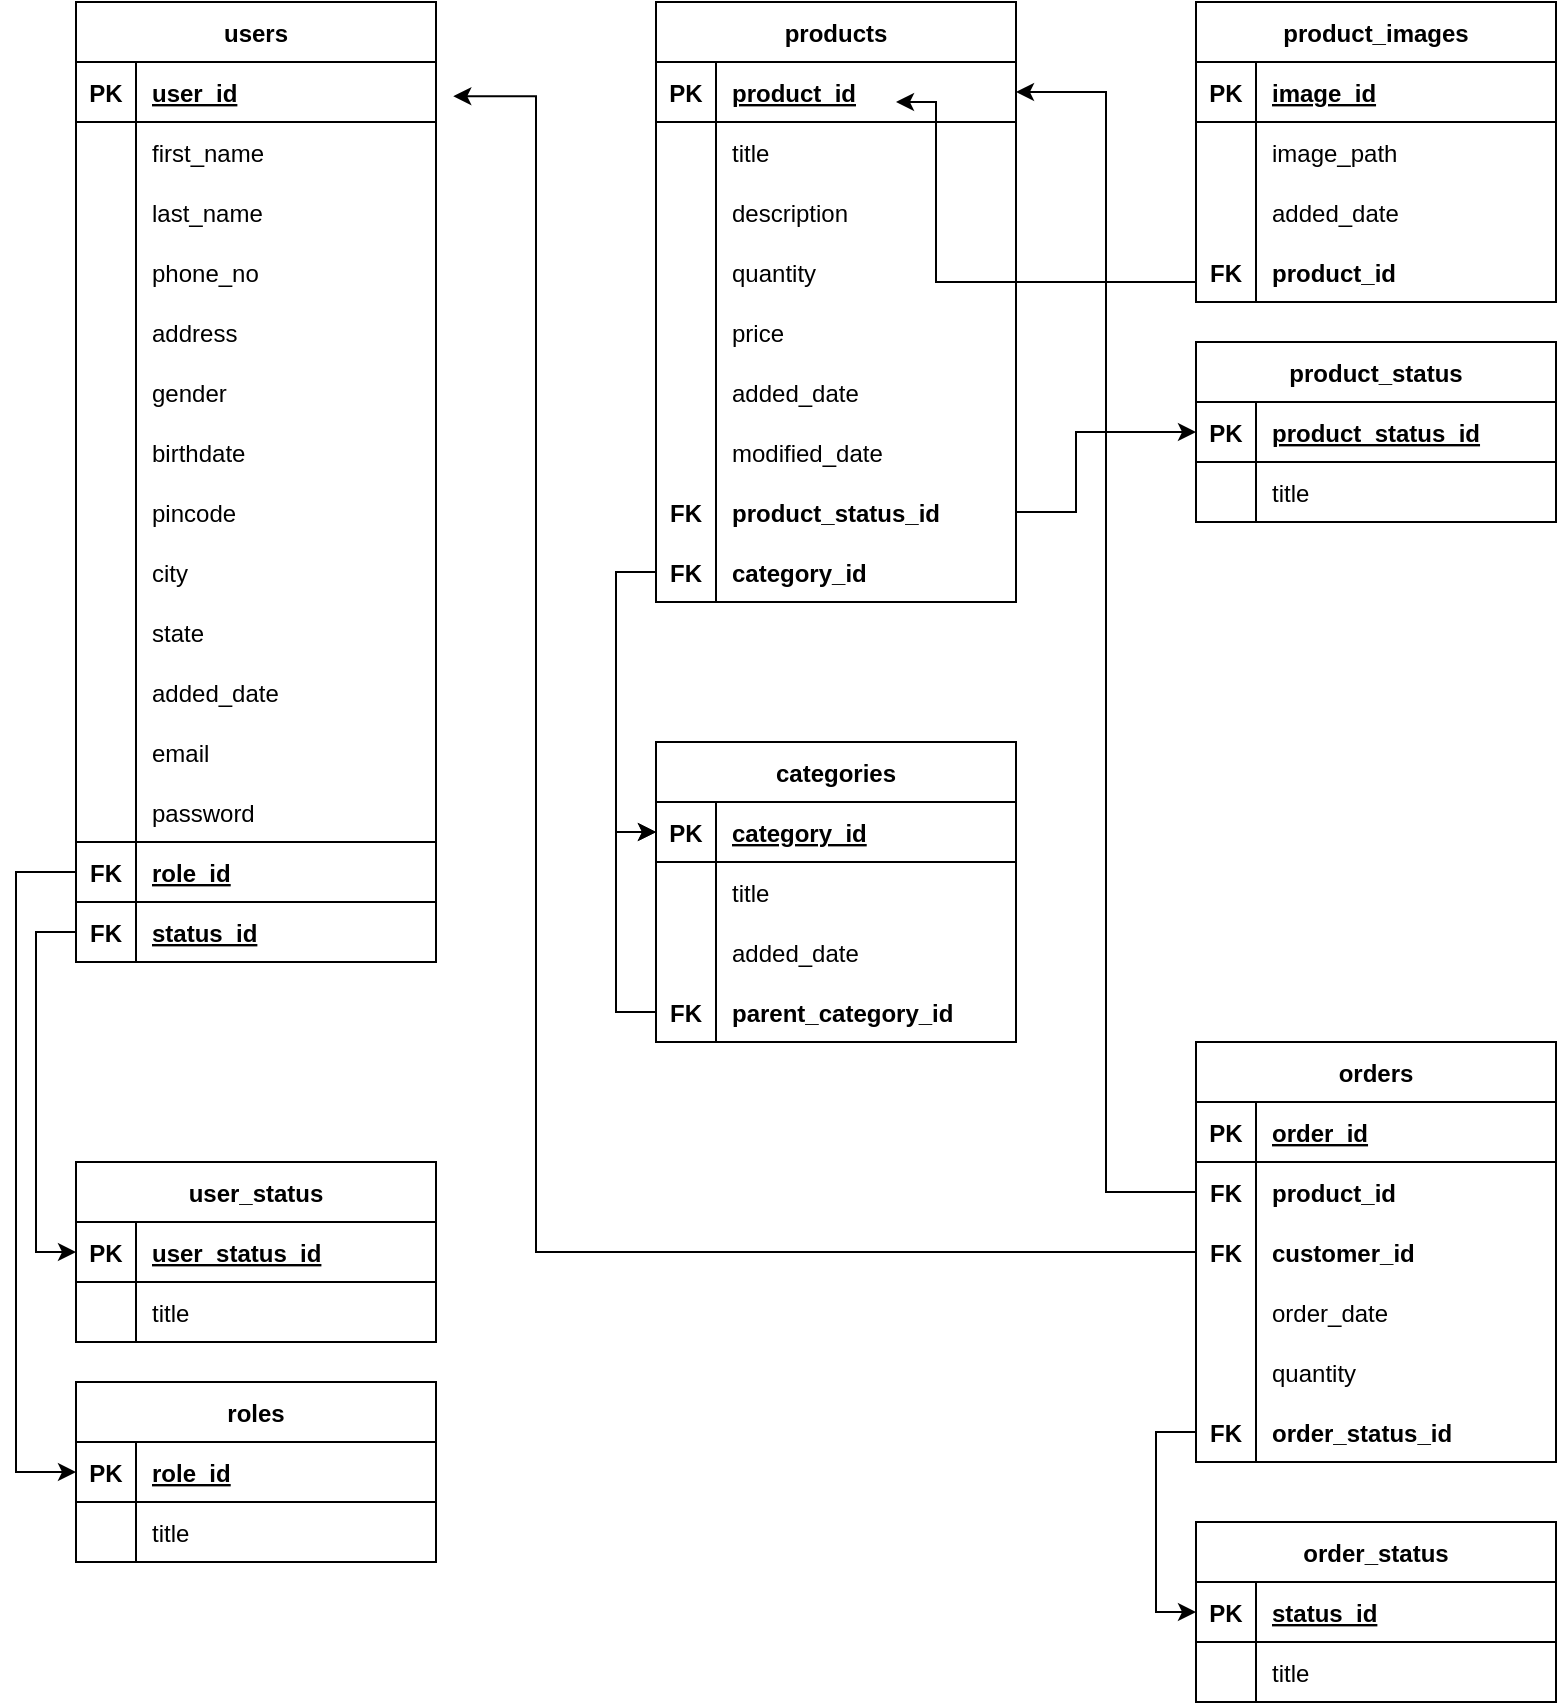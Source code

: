<mxfile version="20.5.3" type="github" pages="4">
  <diagram id="9nHX6-15RDaOJBFXEFYL" name="er_Diagram">
    <mxGraphModel dx="1975" dy="782" grid="1" gridSize="10" guides="1" tooltips="1" connect="1" arrows="1" fold="1" page="1" pageScale="1" pageWidth="827" pageHeight="1169" math="0" shadow="0">
      <root>
        <mxCell id="0" />
        <mxCell id="1" parent="0" />
        <mxCell id="vWHrh7-8iROJhTUOsfmW-1" value="users" style="shape=table;startSize=30;container=1;collapsible=1;childLayout=tableLayout;fixedRows=1;rowLines=0;fontStyle=1;align=center;resizeLast=1;" parent="1" vertex="1">
          <mxGeometry x="30" y="30" width="180" height="480" as="geometry">
            <mxRectangle x="110" y="110" width="70" height="30" as="alternateBounds" />
          </mxGeometry>
        </mxCell>
        <mxCell id="vWHrh7-8iROJhTUOsfmW-2" value="" style="shape=tableRow;horizontal=0;startSize=0;swimlaneHead=0;swimlaneBody=0;fillColor=none;collapsible=0;dropTarget=0;points=[[0,0.5],[1,0.5]];portConstraint=eastwest;top=0;left=0;right=0;bottom=1;" parent="vWHrh7-8iROJhTUOsfmW-1" vertex="1">
          <mxGeometry y="30" width="180" height="30" as="geometry" />
        </mxCell>
        <mxCell id="vWHrh7-8iROJhTUOsfmW-3" value="PK" style="shape=partialRectangle;connectable=0;fillColor=none;top=0;left=0;bottom=0;right=0;fontStyle=1;overflow=hidden;" parent="vWHrh7-8iROJhTUOsfmW-2" vertex="1">
          <mxGeometry width="30" height="30" as="geometry">
            <mxRectangle width="30" height="30" as="alternateBounds" />
          </mxGeometry>
        </mxCell>
        <mxCell id="vWHrh7-8iROJhTUOsfmW-4" value="user_id" style="shape=partialRectangle;connectable=0;fillColor=none;top=0;left=0;bottom=0;right=0;align=left;spacingLeft=6;fontStyle=5;overflow=hidden;" parent="vWHrh7-8iROJhTUOsfmW-2" vertex="1">
          <mxGeometry x="30" width="150" height="30" as="geometry">
            <mxRectangle width="150" height="30" as="alternateBounds" />
          </mxGeometry>
        </mxCell>
        <mxCell id="vWHrh7-8iROJhTUOsfmW-5" value="" style="shape=tableRow;horizontal=0;startSize=0;swimlaneHead=0;swimlaneBody=0;fillColor=none;collapsible=0;dropTarget=0;points=[[0,0.5],[1,0.5]];portConstraint=eastwest;top=0;left=0;right=0;bottom=0;" parent="vWHrh7-8iROJhTUOsfmW-1" vertex="1">
          <mxGeometry y="60" width="180" height="30" as="geometry" />
        </mxCell>
        <mxCell id="vWHrh7-8iROJhTUOsfmW-6" value="" style="shape=partialRectangle;connectable=0;fillColor=none;top=0;left=0;bottom=0;right=0;editable=1;overflow=hidden;" parent="vWHrh7-8iROJhTUOsfmW-5" vertex="1">
          <mxGeometry width="30" height="30" as="geometry">
            <mxRectangle width="30" height="30" as="alternateBounds" />
          </mxGeometry>
        </mxCell>
        <mxCell id="vWHrh7-8iROJhTUOsfmW-7" value="first_name" style="shape=partialRectangle;connectable=0;fillColor=none;top=0;left=0;bottom=0;right=0;align=left;spacingLeft=6;overflow=hidden;" parent="vWHrh7-8iROJhTUOsfmW-5" vertex="1">
          <mxGeometry x="30" width="150" height="30" as="geometry">
            <mxRectangle width="150" height="30" as="alternateBounds" />
          </mxGeometry>
        </mxCell>
        <mxCell id="vWHrh7-8iROJhTUOsfmW-8" value="" style="shape=tableRow;horizontal=0;startSize=0;swimlaneHead=0;swimlaneBody=0;fillColor=none;collapsible=0;dropTarget=0;points=[[0,0.5],[1,0.5]];portConstraint=eastwest;top=0;left=0;right=0;bottom=0;" parent="vWHrh7-8iROJhTUOsfmW-1" vertex="1">
          <mxGeometry y="90" width="180" height="30" as="geometry" />
        </mxCell>
        <mxCell id="vWHrh7-8iROJhTUOsfmW-9" value="" style="shape=partialRectangle;connectable=0;fillColor=none;top=0;left=0;bottom=0;right=0;editable=1;overflow=hidden;" parent="vWHrh7-8iROJhTUOsfmW-8" vertex="1">
          <mxGeometry width="30" height="30" as="geometry">
            <mxRectangle width="30" height="30" as="alternateBounds" />
          </mxGeometry>
        </mxCell>
        <mxCell id="vWHrh7-8iROJhTUOsfmW-10" value="last_name" style="shape=partialRectangle;connectable=0;fillColor=none;top=0;left=0;bottom=0;right=0;align=left;spacingLeft=6;overflow=hidden;" parent="vWHrh7-8iROJhTUOsfmW-8" vertex="1">
          <mxGeometry x="30" width="150" height="30" as="geometry">
            <mxRectangle width="150" height="30" as="alternateBounds" />
          </mxGeometry>
        </mxCell>
        <mxCell id="vWHrh7-8iROJhTUOsfmW-11" value="" style="shape=tableRow;horizontal=0;startSize=0;swimlaneHead=0;swimlaneBody=0;fillColor=none;collapsible=0;dropTarget=0;points=[[0,0.5],[1,0.5]];portConstraint=eastwest;top=0;left=0;right=0;bottom=0;" parent="vWHrh7-8iROJhTUOsfmW-1" vertex="1">
          <mxGeometry y="120" width="180" height="30" as="geometry" />
        </mxCell>
        <mxCell id="vWHrh7-8iROJhTUOsfmW-12" value="" style="shape=partialRectangle;connectable=0;fillColor=none;top=0;left=0;bottom=0;right=0;editable=1;overflow=hidden;" parent="vWHrh7-8iROJhTUOsfmW-11" vertex="1">
          <mxGeometry width="30" height="30" as="geometry">
            <mxRectangle width="30" height="30" as="alternateBounds" />
          </mxGeometry>
        </mxCell>
        <mxCell id="vWHrh7-8iROJhTUOsfmW-13" value="phone_no" style="shape=partialRectangle;connectable=0;fillColor=none;top=0;left=0;bottom=0;right=0;align=left;spacingLeft=6;overflow=hidden;" parent="vWHrh7-8iROJhTUOsfmW-11" vertex="1">
          <mxGeometry x="30" width="150" height="30" as="geometry">
            <mxRectangle width="150" height="30" as="alternateBounds" />
          </mxGeometry>
        </mxCell>
        <mxCell id="SDmLWXA3ETPUyPEEkquH-2" value="" style="shape=tableRow;horizontal=0;startSize=0;swimlaneHead=0;swimlaneBody=0;fillColor=none;collapsible=0;dropTarget=0;points=[[0,0.5],[1,0.5]];portConstraint=eastwest;top=0;left=0;right=0;bottom=0;" parent="vWHrh7-8iROJhTUOsfmW-1" vertex="1">
          <mxGeometry y="150" width="180" height="30" as="geometry" />
        </mxCell>
        <mxCell id="SDmLWXA3ETPUyPEEkquH-3" value="" style="shape=partialRectangle;connectable=0;fillColor=none;top=0;left=0;bottom=0;right=0;editable=1;overflow=hidden;" parent="SDmLWXA3ETPUyPEEkquH-2" vertex="1">
          <mxGeometry width="30" height="30" as="geometry">
            <mxRectangle width="30" height="30" as="alternateBounds" />
          </mxGeometry>
        </mxCell>
        <mxCell id="SDmLWXA3ETPUyPEEkquH-4" value="address" style="shape=partialRectangle;connectable=0;fillColor=none;top=0;left=0;bottom=0;right=0;align=left;spacingLeft=6;overflow=hidden;" parent="SDmLWXA3ETPUyPEEkquH-2" vertex="1">
          <mxGeometry x="30" width="150" height="30" as="geometry">
            <mxRectangle width="150" height="30" as="alternateBounds" />
          </mxGeometry>
        </mxCell>
        <mxCell id="SDmLWXA3ETPUyPEEkquH-8" value="" style="shape=tableRow;horizontal=0;startSize=0;swimlaneHead=0;swimlaneBody=0;fillColor=none;collapsible=0;dropTarget=0;points=[[0,0.5],[1,0.5]];portConstraint=eastwest;top=0;left=0;right=0;bottom=0;" parent="vWHrh7-8iROJhTUOsfmW-1" vertex="1">
          <mxGeometry y="180" width="180" height="30" as="geometry" />
        </mxCell>
        <mxCell id="SDmLWXA3ETPUyPEEkquH-9" value="" style="shape=partialRectangle;connectable=0;fillColor=none;top=0;left=0;bottom=0;right=0;editable=1;overflow=hidden;" parent="SDmLWXA3ETPUyPEEkquH-8" vertex="1">
          <mxGeometry width="30" height="30" as="geometry">
            <mxRectangle width="30" height="30" as="alternateBounds" />
          </mxGeometry>
        </mxCell>
        <mxCell id="SDmLWXA3ETPUyPEEkquH-10" value="gender" style="shape=partialRectangle;connectable=0;fillColor=none;top=0;left=0;bottom=0;right=0;align=left;spacingLeft=6;overflow=hidden;" parent="SDmLWXA3ETPUyPEEkquH-8" vertex="1">
          <mxGeometry x="30" width="150" height="30" as="geometry">
            <mxRectangle width="150" height="30" as="alternateBounds" />
          </mxGeometry>
        </mxCell>
        <mxCell id="SDmLWXA3ETPUyPEEkquH-5" value="" style="shape=tableRow;horizontal=0;startSize=0;swimlaneHead=0;swimlaneBody=0;fillColor=none;collapsible=0;dropTarget=0;points=[[0,0.5],[1,0.5]];portConstraint=eastwest;top=0;left=0;right=0;bottom=0;" parent="vWHrh7-8iROJhTUOsfmW-1" vertex="1">
          <mxGeometry y="210" width="180" height="30" as="geometry" />
        </mxCell>
        <mxCell id="SDmLWXA3ETPUyPEEkquH-6" value="" style="shape=partialRectangle;connectable=0;fillColor=none;top=0;left=0;bottom=0;right=0;editable=1;overflow=hidden;" parent="SDmLWXA3ETPUyPEEkquH-5" vertex="1">
          <mxGeometry width="30" height="30" as="geometry">
            <mxRectangle width="30" height="30" as="alternateBounds" />
          </mxGeometry>
        </mxCell>
        <mxCell id="SDmLWXA3ETPUyPEEkquH-7" value="birthdate" style="shape=partialRectangle;connectable=0;fillColor=none;top=0;left=0;bottom=0;right=0;align=left;spacingLeft=6;overflow=hidden;" parent="SDmLWXA3ETPUyPEEkquH-5" vertex="1">
          <mxGeometry x="30" width="150" height="30" as="geometry">
            <mxRectangle width="150" height="30" as="alternateBounds" />
          </mxGeometry>
        </mxCell>
        <mxCell id="SDmLWXA3ETPUyPEEkquH-11" value="" style="shape=tableRow;horizontal=0;startSize=0;swimlaneHead=0;swimlaneBody=0;fillColor=none;collapsible=0;dropTarget=0;points=[[0,0.5],[1,0.5]];portConstraint=eastwest;top=0;left=0;right=0;bottom=0;" parent="vWHrh7-8iROJhTUOsfmW-1" vertex="1">
          <mxGeometry y="240" width="180" height="30" as="geometry" />
        </mxCell>
        <mxCell id="SDmLWXA3ETPUyPEEkquH-12" value="" style="shape=partialRectangle;connectable=0;fillColor=none;top=0;left=0;bottom=0;right=0;editable=1;overflow=hidden;" parent="SDmLWXA3ETPUyPEEkquH-11" vertex="1">
          <mxGeometry width="30" height="30" as="geometry">
            <mxRectangle width="30" height="30" as="alternateBounds" />
          </mxGeometry>
        </mxCell>
        <mxCell id="SDmLWXA3ETPUyPEEkquH-13" value="pincode" style="shape=partialRectangle;connectable=0;fillColor=none;top=0;left=0;bottom=0;right=0;align=left;spacingLeft=6;overflow=hidden;" parent="SDmLWXA3ETPUyPEEkquH-11" vertex="1">
          <mxGeometry x="30" width="150" height="30" as="geometry">
            <mxRectangle width="150" height="30" as="alternateBounds" />
          </mxGeometry>
        </mxCell>
        <mxCell id="SDmLWXA3ETPUyPEEkquH-14" value="" style="shape=tableRow;horizontal=0;startSize=0;swimlaneHead=0;swimlaneBody=0;fillColor=none;collapsible=0;dropTarget=0;points=[[0,0.5],[1,0.5]];portConstraint=eastwest;top=0;left=0;right=0;bottom=0;" parent="vWHrh7-8iROJhTUOsfmW-1" vertex="1">
          <mxGeometry y="270" width="180" height="30" as="geometry" />
        </mxCell>
        <mxCell id="SDmLWXA3ETPUyPEEkquH-15" value="" style="shape=partialRectangle;connectable=0;fillColor=none;top=0;left=0;bottom=0;right=0;editable=1;overflow=hidden;" parent="SDmLWXA3ETPUyPEEkquH-14" vertex="1">
          <mxGeometry width="30" height="30" as="geometry">
            <mxRectangle width="30" height="30" as="alternateBounds" />
          </mxGeometry>
        </mxCell>
        <mxCell id="SDmLWXA3ETPUyPEEkquH-16" value="city" style="shape=partialRectangle;connectable=0;fillColor=none;top=0;left=0;bottom=0;right=0;align=left;spacingLeft=6;overflow=hidden;" parent="SDmLWXA3ETPUyPEEkquH-14" vertex="1">
          <mxGeometry x="30" width="150" height="30" as="geometry">
            <mxRectangle width="150" height="30" as="alternateBounds" />
          </mxGeometry>
        </mxCell>
        <mxCell id="SDmLWXA3ETPUyPEEkquH-17" value="" style="shape=tableRow;horizontal=0;startSize=0;swimlaneHead=0;swimlaneBody=0;fillColor=none;collapsible=0;dropTarget=0;points=[[0,0.5],[1,0.5]];portConstraint=eastwest;top=0;left=0;right=0;bottom=0;" parent="vWHrh7-8iROJhTUOsfmW-1" vertex="1">
          <mxGeometry y="300" width="180" height="30" as="geometry" />
        </mxCell>
        <mxCell id="SDmLWXA3ETPUyPEEkquH-18" value="" style="shape=partialRectangle;connectable=0;fillColor=none;top=0;left=0;bottom=0;right=0;editable=1;overflow=hidden;" parent="SDmLWXA3ETPUyPEEkquH-17" vertex="1">
          <mxGeometry width="30" height="30" as="geometry">
            <mxRectangle width="30" height="30" as="alternateBounds" />
          </mxGeometry>
        </mxCell>
        <mxCell id="SDmLWXA3ETPUyPEEkquH-19" value="state" style="shape=partialRectangle;connectable=0;fillColor=none;top=0;left=0;bottom=0;right=0;align=left;spacingLeft=6;overflow=hidden;" parent="SDmLWXA3ETPUyPEEkquH-17" vertex="1">
          <mxGeometry x="30" width="150" height="30" as="geometry">
            <mxRectangle width="150" height="30" as="alternateBounds" />
          </mxGeometry>
        </mxCell>
        <mxCell id="n8uNqZ3D5yfbiX4mPYjO-14" value="" style="shape=tableRow;horizontal=0;startSize=0;swimlaneHead=0;swimlaneBody=0;fillColor=none;collapsible=0;dropTarget=0;points=[[0,0.5],[1,0.5]];portConstraint=eastwest;top=0;left=0;right=0;bottom=0;" vertex="1" parent="vWHrh7-8iROJhTUOsfmW-1">
          <mxGeometry y="330" width="180" height="30" as="geometry" />
        </mxCell>
        <mxCell id="n8uNqZ3D5yfbiX4mPYjO-15" value="" style="shape=partialRectangle;connectable=0;fillColor=none;top=0;left=0;bottom=0;right=0;editable=1;overflow=hidden;" vertex="1" parent="n8uNqZ3D5yfbiX4mPYjO-14">
          <mxGeometry width="30" height="30" as="geometry">
            <mxRectangle width="30" height="30" as="alternateBounds" />
          </mxGeometry>
        </mxCell>
        <mxCell id="n8uNqZ3D5yfbiX4mPYjO-16" value="added_date" style="shape=partialRectangle;connectable=0;fillColor=none;top=0;left=0;bottom=0;right=0;align=left;spacingLeft=6;overflow=hidden;" vertex="1" parent="n8uNqZ3D5yfbiX4mPYjO-14">
          <mxGeometry x="30" width="150" height="30" as="geometry">
            <mxRectangle width="150" height="30" as="alternateBounds" />
          </mxGeometry>
        </mxCell>
        <mxCell id="LxI_ayq4wn1-JITuuxBg-4" value="" style="shape=tableRow;horizontal=0;startSize=0;swimlaneHead=0;swimlaneBody=0;fillColor=none;collapsible=0;dropTarget=0;points=[[0,0.5],[1,0.5]];portConstraint=eastwest;top=0;left=0;right=0;bottom=0;" vertex="1" parent="vWHrh7-8iROJhTUOsfmW-1">
          <mxGeometry y="360" width="180" height="30" as="geometry" />
        </mxCell>
        <mxCell id="LxI_ayq4wn1-JITuuxBg-5" value="" style="shape=partialRectangle;connectable=0;fillColor=none;top=0;left=0;bottom=0;right=0;editable=1;overflow=hidden;" vertex="1" parent="LxI_ayq4wn1-JITuuxBg-4">
          <mxGeometry width="30" height="30" as="geometry">
            <mxRectangle width="30" height="30" as="alternateBounds" />
          </mxGeometry>
        </mxCell>
        <mxCell id="LxI_ayq4wn1-JITuuxBg-6" value="email" style="shape=partialRectangle;connectable=0;fillColor=none;top=0;left=0;bottom=0;right=0;align=left;spacingLeft=6;overflow=hidden;" vertex="1" parent="LxI_ayq4wn1-JITuuxBg-4">
          <mxGeometry x="30" width="150" height="30" as="geometry">
            <mxRectangle width="150" height="30" as="alternateBounds" />
          </mxGeometry>
        </mxCell>
        <mxCell id="X00WKUbyIGYEGAhSZdhN-2" value="" style="shape=tableRow;horizontal=0;startSize=0;swimlaneHead=0;swimlaneBody=0;fillColor=none;collapsible=0;dropTarget=0;points=[[0,0.5],[1,0.5]];portConstraint=eastwest;top=0;left=0;right=0;bottom=1;" parent="vWHrh7-8iROJhTUOsfmW-1" vertex="1">
          <mxGeometry y="390" width="180" height="30" as="geometry" />
        </mxCell>
        <mxCell id="X00WKUbyIGYEGAhSZdhN-3" value="" style="shape=partialRectangle;connectable=0;fillColor=none;top=0;left=0;bottom=0;right=0;fontStyle=1;overflow=hidden;" parent="X00WKUbyIGYEGAhSZdhN-2" vertex="1">
          <mxGeometry width="30" height="30" as="geometry">
            <mxRectangle width="30" height="30" as="alternateBounds" />
          </mxGeometry>
        </mxCell>
        <mxCell id="X00WKUbyIGYEGAhSZdhN-4" value="password" style="shape=partialRectangle;connectable=0;fillColor=none;top=0;left=0;bottom=0;right=0;align=left;spacingLeft=6;fontStyle=0;overflow=hidden;" parent="X00WKUbyIGYEGAhSZdhN-2" vertex="1">
          <mxGeometry x="30" width="150" height="30" as="geometry">
            <mxRectangle width="150" height="30" as="alternateBounds" />
          </mxGeometry>
        </mxCell>
        <mxCell id="yyHxEP32HDnTyUiAxpVb-1" value="" style="shape=tableRow;horizontal=0;startSize=0;swimlaneHead=0;swimlaneBody=0;fillColor=none;collapsible=0;dropTarget=0;points=[[0,0.5],[1,0.5]];portConstraint=eastwest;top=0;left=0;right=0;bottom=1;" vertex="1" parent="vWHrh7-8iROJhTUOsfmW-1">
          <mxGeometry y="420" width="180" height="30" as="geometry" />
        </mxCell>
        <mxCell id="yyHxEP32HDnTyUiAxpVb-2" value="FK" style="shape=partialRectangle;connectable=0;fillColor=none;top=0;left=0;bottom=0;right=0;fontStyle=1;overflow=hidden;" vertex="1" parent="yyHxEP32HDnTyUiAxpVb-1">
          <mxGeometry width="30" height="30" as="geometry">
            <mxRectangle width="30" height="30" as="alternateBounds" />
          </mxGeometry>
        </mxCell>
        <mxCell id="yyHxEP32HDnTyUiAxpVb-3" value="role_id" style="shape=partialRectangle;connectable=0;fillColor=none;top=0;left=0;bottom=0;right=0;align=left;spacingLeft=6;fontStyle=5;overflow=hidden;" vertex="1" parent="yyHxEP32HDnTyUiAxpVb-1">
          <mxGeometry x="30" width="150" height="30" as="geometry">
            <mxRectangle width="150" height="30" as="alternateBounds" />
          </mxGeometry>
        </mxCell>
        <mxCell id="LxI_ayq4wn1-JITuuxBg-1" value="" style="shape=tableRow;horizontal=0;startSize=0;swimlaneHead=0;swimlaneBody=0;fillColor=none;collapsible=0;dropTarget=0;points=[[0,0.5],[1,0.5]];portConstraint=eastwest;top=0;left=0;right=0;bottom=1;" vertex="1" parent="vWHrh7-8iROJhTUOsfmW-1">
          <mxGeometry y="450" width="180" height="30" as="geometry" />
        </mxCell>
        <mxCell id="LxI_ayq4wn1-JITuuxBg-2" value="FK" style="shape=partialRectangle;connectable=0;fillColor=none;top=0;left=0;bottom=0;right=0;fontStyle=1;overflow=hidden;" vertex="1" parent="LxI_ayq4wn1-JITuuxBg-1">
          <mxGeometry width="30" height="30" as="geometry">
            <mxRectangle width="30" height="30" as="alternateBounds" />
          </mxGeometry>
        </mxCell>
        <mxCell id="LxI_ayq4wn1-JITuuxBg-3" value="status_id" style="shape=partialRectangle;connectable=0;fillColor=none;top=0;left=0;bottom=0;right=0;align=left;spacingLeft=6;fontStyle=5;overflow=hidden;" vertex="1" parent="LxI_ayq4wn1-JITuuxBg-1">
          <mxGeometry x="30" width="150" height="30" as="geometry">
            <mxRectangle width="150" height="30" as="alternateBounds" />
          </mxGeometry>
        </mxCell>
        <mxCell id="SDmLWXA3ETPUyPEEkquH-20" value="roles" style="shape=table;startSize=30;container=1;collapsible=1;childLayout=tableLayout;fixedRows=1;rowLines=0;fontStyle=1;align=center;resizeLast=1;" parent="1" vertex="1">
          <mxGeometry x="30" y="720" width="180" height="90" as="geometry">
            <mxRectangle x="110" y="110" width="70" height="30" as="alternateBounds" />
          </mxGeometry>
        </mxCell>
        <mxCell id="SDmLWXA3ETPUyPEEkquH-21" value="" style="shape=tableRow;horizontal=0;startSize=0;swimlaneHead=0;swimlaneBody=0;fillColor=none;collapsible=0;dropTarget=0;points=[[0,0.5],[1,0.5]];portConstraint=eastwest;top=0;left=0;right=0;bottom=1;" parent="SDmLWXA3ETPUyPEEkquH-20" vertex="1">
          <mxGeometry y="30" width="180" height="30" as="geometry" />
        </mxCell>
        <mxCell id="SDmLWXA3ETPUyPEEkquH-22" value="PK" style="shape=partialRectangle;connectable=0;fillColor=none;top=0;left=0;bottom=0;right=0;fontStyle=1;overflow=hidden;" parent="SDmLWXA3ETPUyPEEkquH-21" vertex="1">
          <mxGeometry width="30" height="30" as="geometry">
            <mxRectangle width="30" height="30" as="alternateBounds" />
          </mxGeometry>
        </mxCell>
        <mxCell id="SDmLWXA3ETPUyPEEkquH-23" value="role_id" style="shape=partialRectangle;connectable=0;fillColor=none;top=0;left=0;bottom=0;right=0;align=left;spacingLeft=6;fontStyle=5;overflow=hidden;" parent="SDmLWXA3ETPUyPEEkquH-21" vertex="1">
          <mxGeometry x="30" width="150" height="30" as="geometry">
            <mxRectangle width="150" height="30" as="alternateBounds" />
          </mxGeometry>
        </mxCell>
        <mxCell id="SDmLWXA3ETPUyPEEkquH-24" value="" style="shape=tableRow;horizontal=0;startSize=0;swimlaneHead=0;swimlaneBody=0;fillColor=none;collapsible=0;dropTarget=0;points=[[0,0.5],[1,0.5]];portConstraint=eastwest;top=0;left=0;right=0;bottom=0;" parent="SDmLWXA3ETPUyPEEkquH-20" vertex="1">
          <mxGeometry y="60" width="180" height="30" as="geometry" />
        </mxCell>
        <mxCell id="SDmLWXA3ETPUyPEEkquH-25" value="" style="shape=partialRectangle;connectable=0;fillColor=none;top=0;left=0;bottom=0;right=0;editable=1;overflow=hidden;" parent="SDmLWXA3ETPUyPEEkquH-24" vertex="1">
          <mxGeometry width="30" height="30" as="geometry">
            <mxRectangle width="30" height="30" as="alternateBounds" />
          </mxGeometry>
        </mxCell>
        <mxCell id="SDmLWXA3ETPUyPEEkquH-26" value="title" style="shape=partialRectangle;connectable=0;fillColor=none;top=0;left=0;bottom=0;right=0;align=left;spacingLeft=6;overflow=hidden;" parent="SDmLWXA3ETPUyPEEkquH-24" vertex="1">
          <mxGeometry x="30" width="150" height="30" as="geometry">
            <mxRectangle width="150" height="30" as="alternateBounds" />
          </mxGeometry>
        </mxCell>
        <mxCell id="X00WKUbyIGYEGAhSZdhN-8" value="products" style="shape=table;startSize=30;container=1;collapsible=1;childLayout=tableLayout;fixedRows=1;rowLines=0;fontStyle=1;align=center;resizeLast=1;" parent="1" vertex="1">
          <mxGeometry x="320" y="30" width="180" height="300" as="geometry">
            <mxRectangle x="110" y="110" width="70" height="30" as="alternateBounds" />
          </mxGeometry>
        </mxCell>
        <mxCell id="X00WKUbyIGYEGAhSZdhN-9" value="" style="shape=tableRow;horizontal=0;startSize=0;swimlaneHead=0;swimlaneBody=0;fillColor=none;collapsible=0;dropTarget=0;points=[[0,0.5],[1,0.5]];portConstraint=eastwest;top=0;left=0;right=0;bottom=1;" parent="X00WKUbyIGYEGAhSZdhN-8" vertex="1">
          <mxGeometry y="30" width="180" height="30" as="geometry" />
        </mxCell>
        <mxCell id="X00WKUbyIGYEGAhSZdhN-10" value="PK" style="shape=partialRectangle;connectable=0;fillColor=none;top=0;left=0;bottom=0;right=0;fontStyle=1;overflow=hidden;" parent="X00WKUbyIGYEGAhSZdhN-9" vertex="1">
          <mxGeometry width="30" height="30" as="geometry">
            <mxRectangle width="30" height="30" as="alternateBounds" />
          </mxGeometry>
        </mxCell>
        <mxCell id="X00WKUbyIGYEGAhSZdhN-11" value="product_id" style="shape=partialRectangle;connectable=0;fillColor=none;top=0;left=0;bottom=0;right=0;align=left;spacingLeft=6;fontStyle=5;overflow=hidden;" parent="X00WKUbyIGYEGAhSZdhN-9" vertex="1">
          <mxGeometry x="30" width="150" height="30" as="geometry">
            <mxRectangle width="150" height="30" as="alternateBounds" />
          </mxGeometry>
        </mxCell>
        <mxCell id="X00WKUbyIGYEGAhSZdhN-12" value="" style="shape=tableRow;horizontal=0;startSize=0;swimlaneHead=0;swimlaneBody=0;fillColor=none;collapsible=0;dropTarget=0;points=[[0,0.5],[1,0.5]];portConstraint=eastwest;top=0;left=0;right=0;bottom=0;" parent="X00WKUbyIGYEGAhSZdhN-8" vertex="1">
          <mxGeometry y="60" width="180" height="30" as="geometry" />
        </mxCell>
        <mxCell id="X00WKUbyIGYEGAhSZdhN-13" value="" style="shape=partialRectangle;connectable=0;fillColor=none;top=0;left=0;bottom=0;right=0;editable=1;overflow=hidden;" parent="X00WKUbyIGYEGAhSZdhN-12" vertex="1">
          <mxGeometry width="30" height="30" as="geometry">
            <mxRectangle width="30" height="30" as="alternateBounds" />
          </mxGeometry>
        </mxCell>
        <mxCell id="X00WKUbyIGYEGAhSZdhN-14" value="title" style="shape=partialRectangle;connectable=0;fillColor=none;top=0;left=0;bottom=0;right=0;align=left;spacingLeft=6;overflow=hidden;" parent="X00WKUbyIGYEGAhSZdhN-12" vertex="1">
          <mxGeometry x="30" width="150" height="30" as="geometry">
            <mxRectangle width="150" height="30" as="alternateBounds" />
          </mxGeometry>
        </mxCell>
        <mxCell id="X00WKUbyIGYEGAhSZdhN-15" value="" style="shape=tableRow;horizontal=0;startSize=0;swimlaneHead=0;swimlaneBody=0;fillColor=none;collapsible=0;dropTarget=0;points=[[0,0.5],[1,0.5]];portConstraint=eastwest;top=0;left=0;right=0;bottom=0;" parent="X00WKUbyIGYEGAhSZdhN-8" vertex="1">
          <mxGeometry y="90" width="180" height="30" as="geometry" />
        </mxCell>
        <mxCell id="X00WKUbyIGYEGAhSZdhN-16" value="" style="shape=partialRectangle;connectable=0;fillColor=none;top=0;left=0;bottom=0;right=0;editable=1;overflow=hidden;" parent="X00WKUbyIGYEGAhSZdhN-15" vertex="1">
          <mxGeometry width="30" height="30" as="geometry">
            <mxRectangle width="30" height="30" as="alternateBounds" />
          </mxGeometry>
        </mxCell>
        <mxCell id="X00WKUbyIGYEGAhSZdhN-17" value="description" style="shape=partialRectangle;connectable=0;fillColor=none;top=0;left=0;bottom=0;right=0;align=left;spacingLeft=6;overflow=hidden;" parent="X00WKUbyIGYEGAhSZdhN-15" vertex="1">
          <mxGeometry x="30" width="150" height="30" as="geometry">
            <mxRectangle width="150" height="30" as="alternateBounds" />
          </mxGeometry>
        </mxCell>
        <mxCell id="X00WKUbyIGYEGAhSZdhN-21" value="" style="shape=tableRow;horizontal=0;startSize=0;swimlaneHead=0;swimlaneBody=0;fillColor=none;collapsible=0;dropTarget=0;points=[[0,0.5],[1,0.5]];portConstraint=eastwest;top=0;left=0;right=0;bottom=0;" parent="X00WKUbyIGYEGAhSZdhN-8" vertex="1">
          <mxGeometry y="120" width="180" height="30" as="geometry" />
        </mxCell>
        <mxCell id="X00WKUbyIGYEGAhSZdhN-22" value="" style="shape=partialRectangle;connectable=0;fillColor=none;top=0;left=0;bottom=0;right=0;editable=1;overflow=hidden;" parent="X00WKUbyIGYEGAhSZdhN-21" vertex="1">
          <mxGeometry width="30" height="30" as="geometry">
            <mxRectangle width="30" height="30" as="alternateBounds" />
          </mxGeometry>
        </mxCell>
        <mxCell id="X00WKUbyIGYEGAhSZdhN-23" value="quantity" style="shape=partialRectangle;connectable=0;fillColor=none;top=0;left=0;bottom=0;right=0;align=left;spacingLeft=6;overflow=hidden;" parent="X00WKUbyIGYEGAhSZdhN-21" vertex="1">
          <mxGeometry x="30" width="150" height="30" as="geometry">
            <mxRectangle width="150" height="30" as="alternateBounds" />
          </mxGeometry>
        </mxCell>
        <mxCell id="X00WKUbyIGYEGAhSZdhN-24" value="" style="shape=tableRow;horizontal=0;startSize=0;swimlaneHead=0;swimlaneBody=0;fillColor=none;collapsible=0;dropTarget=0;points=[[0,0.5],[1,0.5]];portConstraint=eastwest;top=0;left=0;right=0;bottom=0;" parent="X00WKUbyIGYEGAhSZdhN-8" vertex="1">
          <mxGeometry y="150" width="180" height="30" as="geometry" />
        </mxCell>
        <mxCell id="X00WKUbyIGYEGAhSZdhN-25" value="" style="shape=partialRectangle;connectable=0;fillColor=none;top=0;left=0;bottom=0;right=0;editable=1;overflow=hidden;" parent="X00WKUbyIGYEGAhSZdhN-24" vertex="1">
          <mxGeometry width="30" height="30" as="geometry">
            <mxRectangle width="30" height="30" as="alternateBounds" />
          </mxGeometry>
        </mxCell>
        <mxCell id="X00WKUbyIGYEGAhSZdhN-26" value="price" style="shape=partialRectangle;connectable=0;fillColor=none;top=0;left=0;bottom=0;right=0;align=left;spacingLeft=6;overflow=hidden;" parent="X00WKUbyIGYEGAhSZdhN-24" vertex="1">
          <mxGeometry x="30" width="150" height="30" as="geometry">
            <mxRectangle width="150" height="30" as="alternateBounds" />
          </mxGeometry>
        </mxCell>
        <mxCell id="X00WKUbyIGYEGAhSZdhN-27" value="" style="shape=tableRow;horizontal=0;startSize=0;swimlaneHead=0;swimlaneBody=0;fillColor=none;collapsible=0;dropTarget=0;points=[[0,0.5],[1,0.5]];portConstraint=eastwest;top=0;left=0;right=0;bottom=0;" parent="X00WKUbyIGYEGAhSZdhN-8" vertex="1">
          <mxGeometry y="180" width="180" height="30" as="geometry" />
        </mxCell>
        <mxCell id="X00WKUbyIGYEGAhSZdhN-28" value="" style="shape=partialRectangle;connectable=0;fillColor=none;top=0;left=0;bottom=0;right=0;editable=1;overflow=hidden;" parent="X00WKUbyIGYEGAhSZdhN-27" vertex="1">
          <mxGeometry width="30" height="30" as="geometry">
            <mxRectangle width="30" height="30" as="alternateBounds" />
          </mxGeometry>
        </mxCell>
        <mxCell id="X00WKUbyIGYEGAhSZdhN-29" value="added_date" style="shape=partialRectangle;connectable=0;fillColor=none;top=0;left=0;bottom=0;right=0;align=left;spacingLeft=6;overflow=hidden;" parent="X00WKUbyIGYEGAhSZdhN-27" vertex="1">
          <mxGeometry x="30" width="150" height="30" as="geometry">
            <mxRectangle width="150" height="30" as="alternateBounds" />
          </mxGeometry>
        </mxCell>
        <mxCell id="X00WKUbyIGYEGAhSZdhN-30" value="" style="shape=tableRow;horizontal=0;startSize=0;swimlaneHead=0;swimlaneBody=0;fillColor=none;collapsible=0;dropTarget=0;points=[[0,0.5],[1,0.5]];portConstraint=eastwest;top=0;left=0;right=0;bottom=0;" parent="X00WKUbyIGYEGAhSZdhN-8" vertex="1">
          <mxGeometry y="210" width="180" height="30" as="geometry" />
        </mxCell>
        <mxCell id="X00WKUbyIGYEGAhSZdhN-31" value="" style="shape=partialRectangle;connectable=0;fillColor=none;top=0;left=0;bottom=0;right=0;editable=1;overflow=hidden;" parent="X00WKUbyIGYEGAhSZdhN-30" vertex="1">
          <mxGeometry width="30" height="30" as="geometry">
            <mxRectangle width="30" height="30" as="alternateBounds" />
          </mxGeometry>
        </mxCell>
        <mxCell id="X00WKUbyIGYEGAhSZdhN-32" value="modified_date" style="shape=partialRectangle;connectable=0;fillColor=none;top=0;left=0;bottom=0;right=0;align=left;spacingLeft=6;overflow=hidden;" parent="X00WKUbyIGYEGAhSZdhN-30" vertex="1">
          <mxGeometry x="30" width="150" height="30" as="geometry">
            <mxRectangle width="150" height="30" as="alternateBounds" />
          </mxGeometry>
        </mxCell>
        <mxCell id="n8uNqZ3D5yfbiX4mPYjO-21" value="" style="shape=tableRow;horizontal=0;startSize=0;swimlaneHead=0;swimlaneBody=0;fillColor=none;collapsible=0;dropTarget=0;points=[[0,0.5],[1,0.5]];portConstraint=eastwest;top=0;left=0;right=0;bottom=0;" vertex="1" parent="X00WKUbyIGYEGAhSZdhN-8">
          <mxGeometry y="240" width="180" height="30" as="geometry" />
        </mxCell>
        <mxCell id="n8uNqZ3D5yfbiX4mPYjO-22" value="FK" style="shape=partialRectangle;connectable=0;fillColor=none;top=0;left=0;bottom=0;right=0;editable=1;overflow=hidden;fontStyle=1" vertex="1" parent="n8uNqZ3D5yfbiX4mPYjO-21">
          <mxGeometry width="30" height="30" as="geometry">
            <mxRectangle width="30" height="30" as="alternateBounds" />
          </mxGeometry>
        </mxCell>
        <mxCell id="n8uNqZ3D5yfbiX4mPYjO-23" value="product_status_id" style="shape=partialRectangle;connectable=0;fillColor=none;top=0;left=0;bottom=0;right=0;align=left;spacingLeft=6;overflow=hidden;fontStyle=1" vertex="1" parent="n8uNqZ3D5yfbiX4mPYjO-21">
          <mxGeometry x="30" width="150" height="30" as="geometry">
            <mxRectangle width="150" height="30" as="alternateBounds" />
          </mxGeometry>
        </mxCell>
        <mxCell id="LxI_ayq4wn1-JITuuxBg-7" value="" style="shape=tableRow;horizontal=0;startSize=0;swimlaneHead=0;swimlaneBody=0;fillColor=none;collapsible=0;dropTarget=0;points=[[0,0.5],[1,0.5]];portConstraint=eastwest;top=0;left=0;right=0;bottom=0;" vertex="1" parent="X00WKUbyIGYEGAhSZdhN-8">
          <mxGeometry y="270" width="180" height="30" as="geometry" />
        </mxCell>
        <mxCell id="LxI_ayq4wn1-JITuuxBg-8" value="FK" style="shape=partialRectangle;connectable=0;fillColor=none;top=0;left=0;bottom=0;right=0;editable=1;overflow=hidden;fontStyle=1" vertex="1" parent="LxI_ayq4wn1-JITuuxBg-7">
          <mxGeometry width="30" height="30" as="geometry">
            <mxRectangle width="30" height="30" as="alternateBounds" />
          </mxGeometry>
        </mxCell>
        <mxCell id="LxI_ayq4wn1-JITuuxBg-9" value="category_id" style="shape=partialRectangle;connectable=0;fillColor=none;top=0;left=0;bottom=0;right=0;align=left;spacingLeft=6;overflow=hidden;fontStyle=1" vertex="1" parent="LxI_ayq4wn1-JITuuxBg-7">
          <mxGeometry x="30" width="150" height="30" as="geometry">
            <mxRectangle width="150" height="30" as="alternateBounds" />
          </mxGeometry>
        </mxCell>
        <mxCell id="X00WKUbyIGYEGAhSZdhN-36" value="product_images" style="shape=table;startSize=30;container=1;collapsible=1;childLayout=tableLayout;fixedRows=1;rowLines=0;fontStyle=1;align=center;resizeLast=1;" parent="1" vertex="1">
          <mxGeometry x="590" y="30" width="180" height="150" as="geometry">
            <mxRectangle x="110" y="110" width="70" height="30" as="alternateBounds" />
          </mxGeometry>
        </mxCell>
        <mxCell id="X00WKUbyIGYEGAhSZdhN-37" value="" style="shape=tableRow;horizontal=0;startSize=0;swimlaneHead=0;swimlaneBody=0;fillColor=none;collapsible=0;dropTarget=0;points=[[0,0.5],[1,0.5]];portConstraint=eastwest;top=0;left=0;right=0;bottom=1;" parent="X00WKUbyIGYEGAhSZdhN-36" vertex="1">
          <mxGeometry y="30" width="180" height="30" as="geometry" />
        </mxCell>
        <mxCell id="X00WKUbyIGYEGAhSZdhN-38" value="PK" style="shape=partialRectangle;connectable=0;fillColor=none;top=0;left=0;bottom=0;right=0;fontStyle=1;overflow=hidden;" parent="X00WKUbyIGYEGAhSZdhN-37" vertex="1">
          <mxGeometry width="30" height="30" as="geometry">
            <mxRectangle width="30" height="30" as="alternateBounds" />
          </mxGeometry>
        </mxCell>
        <mxCell id="X00WKUbyIGYEGAhSZdhN-39" value="image_id" style="shape=partialRectangle;connectable=0;fillColor=none;top=0;left=0;bottom=0;right=0;align=left;spacingLeft=6;fontStyle=5;overflow=hidden;" parent="X00WKUbyIGYEGAhSZdhN-37" vertex="1">
          <mxGeometry x="30" width="150" height="30" as="geometry">
            <mxRectangle width="150" height="30" as="alternateBounds" />
          </mxGeometry>
        </mxCell>
        <mxCell id="X00WKUbyIGYEGAhSZdhN-40" value="" style="shape=tableRow;horizontal=0;startSize=0;swimlaneHead=0;swimlaneBody=0;fillColor=none;collapsible=0;dropTarget=0;points=[[0,0.5],[1,0.5]];portConstraint=eastwest;top=0;left=0;right=0;bottom=0;" parent="X00WKUbyIGYEGAhSZdhN-36" vertex="1">
          <mxGeometry y="60" width="180" height="30" as="geometry" />
        </mxCell>
        <mxCell id="X00WKUbyIGYEGAhSZdhN-41" value="" style="shape=partialRectangle;connectable=0;fillColor=none;top=0;left=0;bottom=0;right=0;editable=1;overflow=hidden;" parent="X00WKUbyIGYEGAhSZdhN-40" vertex="1">
          <mxGeometry width="30" height="30" as="geometry">
            <mxRectangle width="30" height="30" as="alternateBounds" />
          </mxGeometry>
        </mxCell>
        <mxCell id="X00WKUbyIGYEGAhSZdhN-42" value="image_path" style="shape=partialRectangle;connectable=0;fillColor=none;top=0;left=0;bottom=0;right=0;align=left;spacingLeft=6;overflow=hidden;" parent="X00WKUbyIGYEGAhSZdhN-40" vertex="1">
          <mxGeometry x="30" width="150" height="30" as="geometry">
            <mxRectangle width="150" height="30" as="alternateBounds" />
          </mxGeometry>
        </mxCell>
        <mxCell id="X00WKUbyIGYEGAhSZdhN-46" value="" style="shape=tableRow;horizontal=0;startSize=0;swimlaneHead=0;swimlaneBody=0;fillColor=none;collapsible=0;dropTarget=0;points=[[0,0.5],[1,0.5]];portConstraint=eastwest;top=0;left=0;right=0;bottom=0;" parent="X00WKUbyIGYEGAhSZdhN-36" vertex="1">
          <mxGeometry y="90" width="180" height="30" as="geometry" />
        </mxCell>
        <mxCell id="X00WKUbyIGYEGAhSZdhN-47" value="" style="shape=partialRectangle;connectable=0;fillColor=none;top=0;left=0;bottom=0;right=0;editable=1;overflow=hidden;" parent="X00WKUbyIGYEGAhSZdhN-46" vertex="1">
          <mxGeometry width="30" height="30" as="geometry">
            <mxRectangle width="30" height="30" as="alternateBounds" />
          </mxGeometry>
        </mxCell>
        <mxCell id="X00WKUbyIGYEGAhSZdhN-48" value="added_date" style="shape=partialRectangle;connectable=0;fillColor=none;top=0;left=0;bottom=0;right=0;align=left;spacingLeft=6;overflow=hidden;" parent="X00WKUbyIGYEGAhSZdhN-46" vertex="1">
          <mxGeometry x="30" width="150" height="30" as="geometry">
            <mxRectangle width="150" height="30" as="alternateBounds" />
          </mxGeometry>
        </mxCell>
        <mxCell id="JzMnzvorvKS8IbP5gAIK-4" value="" style="shape=tableRow;horizontal=0;startSize=0;swimlaneHead=0;swimlaneBody=0;fillColor=none;collapsible=0;dropTarget=0;points=[[0,0.5],[1,0.5]];portConstraint=eastwest;top=0;left=0;right=0;bottom=0;" vertex="1" parent="X00WKUbyIGYEGAhSZdhN-36">
          <mxGeometry y="120" width="180" height="30" as="geometry" />
        </mxCell>
        <mxCell id="JzMnzvorvKS8IbP5gAIK-5" value="FK" style="shape=partialRectangle;connectable=0;fillColor=none;top=0;left=0;bottom=0;right=0;editable=1;overflow=hidden;fontStyle=1" vertex="1" parent="JzMnzvorvKS8IbP5gAIK-4">
          <mxGeometry width="30" height="30" as="geometry">
            <mxRectangle width="30" height="30" as="alternateBounds" />
          </mxGeometry>
        </mxCell>
        <mxCell id="JzMnzvorvKS8IbP5gAIK-6" value="product_id" style="shape=partialRectangle;connectable=0;fillColor=none;top=0;left=0;bottom=0;right=0;align=left;spacingLeft=6;overflow=hidden;fontStyle=1" vertex="1" parent="JzMnzvorvKS8IbP5gAIK-4">
          <mxGeometry x="30" width="150" height="30" as="geometry">
            <mxRectangle width="150" height="30" as="alternateBounds" />
          </mxGeometry>
        </mxCell>
        <mxCell id="iJQONMM7leLRVCABpfxm-1" value="categories" style="shape=table;startSize=30;container=1;collapsible=1;childLayout=tableLayout;fixedRows=1;rowLines=0;fontStyle=1;align=center;resizeLast=1;" vertex="1" parent="1">
          <mxGeometry x="320" y="400" width="180" height="150" as="geometry">
            <mxRectangle x="110" y="110" width="70" height="30" as="alternateBounds" />
          </mxGeometry>
        </mxCell>
        <mxCell id="iJQONMM7leLRVCABpfxm-2" value="" style="shape=tableRow;horizontal=0;startSize=0;swimlaneHead=0;swimlaneBody=0;fillColor=none;collapsible=0;dropTarget=0;points=[[0,0.5],[1,0.5]];portConstraint=eastwest;top=0;left=0;right=0;bottom=1;" vertex="1" parent="iJQONMM7leLRVCABpfxm-1">
          <mxGeometry y="30" width="180" height="30" as="geometry" />
        </mxCell>
        <mxCell id="iJQONMM7leLRVCABpfxm-3" value="PK" style="shape=partialRectangle;connectable=0;fillColor=none;top=0;left=0;bottom=0;right=0;fontStyle=1;overflow=hidden;" vertex="1" parent="iJQONMM7leLRVCABpfxm-2">
          <mxGeometry width="30" height="30" as="geometry">
            <mxRectangle width="30" height="30" as="alternateBounds" />
          </mxGeometry>
        </mxCell>
        <mxCell id="iJQONMM7leLRVCABpfxm-4" value="category_id" style="shape=partialRectangle;connectable=0;fillColor=none;top=0;left=0;bottom=0;right=0;align=left;spacingLeft=6;fontStyle=5;overflow=hidden;" vertex="1" parent="iJQONMM7leLRVCABpfxm-2">
          <mxGeometry x="30" width="150" height="30" as="geometry">
            <mxRectangle width="150" height="30" as="alternateBounds" />
          </mxGeometry>
        </mxCell>
        <mxCell id="iJQONMM7leLRVCABpfxm-5" value="" style="shape=tableRow;horizontal=0;startSize=0;swimlaneHead=0;swimlaneBody=0;fillColor=none;collapsible=0;dropTarget=0;points=[[0,0.5],[1,0.5]];portConstraint=eastwest;top=0;left=0;right=0;bottom=0;" vertex="1" parent="iJQONMM7leLRVCABpfxm-1">
          <mxGeometry y="60" width="180" height="30" as="geometry" />
        </mxCell>
        <mxCell id="iJQONMM7leLRVCABpfxm-6" value="" style="shape=partialRectangle;connectable=0;fillColor=none;top=0;left=0;bottom=0;right=0;editable=1;overflow=hidden;" vertex="1" parent="iJQONMM7leLRVCABpfxm-5">
          <mxGeometry width="30" height="30" as="geometry">
            <mxRectangle width="30" height="30" as="alternateBounds" />
          </mxGeometry>
        </mxCell>
        <mxCell id="iJQONMM7leLRVCABpfxm-7" value="title" style="shape=partialRectangle;connectable=0;fillColor=none;top=0;left=0;bottom=0;right=0;align=left;spacingLeft=6;overflow=hidden;" vertex="1" parent="iJQONMM7leLRVCABpfxm-5">
          <mxGeometry x="30" width="150" height="30" as="geometry">
            <mxRectangle width="150" height="30" as="alternateBounds" />
          </mxGeometry>
        </mxCell>
        <mxCell id="iJQONMM7leLRVCABpfxm-8" value="" style="shape=tableRow;horizontal=0;startSize=0;swimlaneHead=0;swimlaneBody=0;fillColor=none;collapsible=0;dropTarget=0;points=[[0,0.5],[1,0.5]];portConstraint=eastwest;top=0;left=0;right=0;bottom=0;" vertex="1" parent="iJQONMM7leLRVCABpfxm-1">
          <mxGeometry y="90" width="180" height="30" as="geometry" />
        </mxCell>
        <mxCell id="iJQONMM7leLRVCABpfxm-9" value="" style="shape=partialRectangle;connectable=0;fillColor=none;top=0;left=0;bottom=0;right=0;editable=1;overflow=hidden;" vertex="1" parent="iJQONMM7leLRVCABpfxm-8">
          <mxGeometry width="30" height="30" as="geometry">
            <mxRectangle width="30" height="30" as="alternateBounds" />
          </mxGeometry>
        </mxCell>
        <mxCell id="iJQONMM7leLRVCABpfxm-10" value="added_date" style="shape=partialRectangle;connectable=0;fillColor=none;top=0;left=0;bottom=0;right=0;align=left;spacingLeft=6;overflow=hidden;" vertex="1" parent="iJQONMM7leLRVCABpfxm-8">
          <mxGeometry x="30" width="150" height="30" as="geometry">
            <mxRectangle width="150" height="30" as="alternateBounds" />
          </mxGeometry>
        </mxCell>
        <mxCell id="iJQONMM7leLRVCABpfxm-11" value="" style="shape=tableRow;horizontal=0;startSize=0;swimlaneHead=0;swimlaneBody=0;fillColor=none;collapsible=0;dropTarget=0;points=[[0,0.5],[1,0.5]];portConstraint=eastwest;top=0;left=0;right=0;bottom=0;" vertex="1" parent="iJQONMM7leLRVCABpfxm-1">
          <mxGeometry y="120" width="180" height="30" as="geometry" />
        </mxCell>
        <mxCell id="iJQONMM7leLRVCABpfxm-12" value="FK" style="shape=partialRectangle;connectable=0;fillColor=none;top=0;left=0;bottom=0;right=0;editable=1;overflow=hidden;fontStyle=1" vertex="1" parent="iJQONMM7leLRVCABpfxm-11">
          <mxGeometry width="30" height="30" as="geometry">
            <mxRectangle width="30" height="30" as="alternateBounds" />
          </mxGeometry>
        </mxCell>
        <mxCell id="iJQONMM7leLRVCABpfxm-13" value="parent_category_id" style="shape=partialRectangle;connectable=0;fillColor=none;top=0;left=0;bottom=0;right=0;align=left;spacingLeft=6;overflow=hidden;fontStyle=1" vertex="1" parent="iJQONMM7leLRVCABpfxm-11">
          <mxGeometry x="30" width="150" height="30" as="geometry">
            <mxRectangle width="150" height="30" as="alternateBounds" />
          </mxGeometry>
        </mxCell>
        <mxCell id="iJQONMM7leLRVCABpfxm-14" style="edgeStyle=orthogonalEdgeStyle;rounded=0;orthogonalLoop=1;jettySize=auto;html=1;exitX=0;exitY=0.5;exitDx=0;exitDy=0;entryX=0;entryY=0.5;entryDx=0;entryDy=0;" edge="1" parent="iJQONMM7leLRVCABpfxm-1" source="iJQONMM7leLRVCABpfxm-11" target="iJQONMM7leLRVCABpfxm-2">
          <mxGeometry relative="1" as="geometry">
            <mxPoint x="-30.0" y="100" as="sourcePoint" />
            <mxPoint y="45" as="targetPoint" />
            <Array as="points">
              <mxPoint x="-20" y="135" />
              <mxPoint x="-20" y="45" />
            </Array>
          </mxGeometry>
        </mxCell>
        <mxCell id="iJQONMM7leLRVCABpfxm-16" style="edgeStyle=orthogonalEdgeStyle;rounded=0;orthogonalLoop=1;jettySize=auto;html=1;exitX=0;exitY=0.5;exitDx=0;exitDy=0;" edge="1" parent="1" source="JzMnzvorvKS8IbP5gAIK-4">
          <mxGeometry relative="1" as="geometry">
            <mxPoint x="450" y="180" as="sourcePoint" />
            <mxPoint x="440" y="80" as="targetPoint" />
            <Array as="points">
              <mxPoint x="480" y="170" />
              <mxPoint x="460" y="170" />
              <mxPoint x="460" y="80" />
              <mxPoint x="440" y="80" />
            </Array>
          </mxGeometry>
        </mxCell>
        <mxCell id="n8uNqZ3D5yfbiX4mPYjO-1" value="product_status" style="shape=table;startSize=30;container=1;collapsible=1;childLayout=tableLayout;fixedRows=1;rowLines=0;fontStyle=1;align=center;resizeLast=1;" vertex="1" parent="1">
          <mxGeometry x="590" y="200" width="180" height="90" as="geometry">
            <mxRectangle x="110" y="110" width="70" height="30" as="alternateBounds" />
          </mxGeometry>
        </mxCell>
        <mxCell id="n8uNqZ3D5yfbiX4mPYjO-2" value="" style="shape=tableRow;horizontal=0;startSize=0;swimlaneHead=0;swimlaneBody=0;fillColor=none;collapsible=0;dropTarget=0;points=[[0,0.5],[1,0.5]];portConstraint=eastwest;top=0;left=0;right=0;bottom=1;" vertex="1" parent="n8uNqZ3D5yfbiX4mPYjO-1">
          <mxGeometry y="30" width="180" height="30" as="geometry" />
        </mxCell>
        <mxCell id="n8uNqZ3D5yfbiX4mPYjO-3" value="PK" style="shape=partialRectangle;connectable=0;fillColor=none;top=0;left=0;bottom=0;right=0;fontStyle=1;overflow=hidden;" vertex="1" parent="n8uNqZ3D5yfbiX4mPYjO-2">
          <mxGeometry width="30" height="30" as="geometry">
            <mxRectangle width="30" height="30" as="alternateBounds" />
          </mxGeometry>
        </mxCell>
        <mxCell id="n8uNqZ3D5yfbiX4mPYjO-4" value="product_status_id" style="shape=partialRectangle;connectable=0;fillColor=none;top=0;left=0;bottom=0;right=0;align=left;spacingLeft=6;fontStyle=5;overflow=hidden;" vertex="1" parent="n8uNqZ3D5yfbiX4mPYjO-2">
          <mxGeometry x="30" width="150" height="30" as="geometry">
            <mxRectangle width="150" height="30" as="alternateBounds" />
          </mxGeometry>
        </mxCell>
        <mxCell id="n8uNqZ3D5yfbiX4mPYjO-5" value="" style="shape=tableRow;horizontal=0;startSize=0;swimlaneHead=0;swimlaneBody=0;fillColor=none;collapsible=0;dropTarget=0;points=[[0,0.5],[1,0.5]];portConstraint=eastwest;top=0;left=0;right=0;bottom=0;" vertex="1" parent="n8uNqZ3D5yfbiX4mPYjO-1">
          <mxGeometry y="60" width="180" height="30" as="geometry" />
        </mxCell>
        <mxCell id="n8uNqZ3D5yfbiX4mPYjO-6" value="" style="shape=partialRectangle;connectable=0;fillColor=none;top=0;left=0;bottom=0;right=0;editable=1;overflow=hidden;" vertex="1" parent="n8uNqZ3D5yfbiX4mPYjO-5">
          <mxGeometry width="30" height="30" as="geometry">
            <mxRectangle width="30" height="30" as="alternateBounds" />
          </mxGeometry>
        </mxCell>
        <mxCell id="n8uNqZ3D5yfbiX4mPYjO-7" value="title" style="shape=partialRectangle;connectable=0;fillColor=none;top=0;left=0;bottom=0;right=0;align=left;spacingLeft=6;overflow=hidden;" vertex="1" parent="n8uNqZ3D5yfbiX4mPYjO-5">
          <mxGeometry x="30" width="150" height="30" as="geometry">
            <mxRectangle width="150" height="30" as="alternateBounds" />
          </mxGeometry>
        </mxCell>
        <mxCell id="yyHxEP32HDnTyUiAxpVb-4" value="user_status" style="shape=table;startSize=30;container=1;collapsible=1;childLayout=tableLayout;fixedRows=1;rowLines=0;fontStyle=1;align=center;resizeLast=1;" vertex="1" parent="1">
          <mxGeometry x="30" y="610" width="180" height="90" as="geometry">
            <mxRectangle x="110" y="110" width="70" height="30" as="alternateBounds" />
          </mxGeometry>
        </mxCell>
        <mxCell id="yyHxEP32HDnTyUiAxpVb-5" value="" style="shape=tableRow;horizontal=0;startSize=0;swimlaneHead=0;swimlaneBody=0;fillColor=none;collapsible=0;dropTarget=0;points=[[0,0.5],[1,0.5]];portConstraint=eastwest;top=0;left=0;right=0;bottom=1;" vertex="1" parent="yyHxEP32HDnTyUiAxpVb-4">
          <mxGeometry y="30" width="180" height="30" as="geometry" />
        </mxCell>
        <mxCell id="yyHxEP32HDnTyUiAxpVb-6" value="PK" style="shape=partialRectangle;connectable=0;fillColor=none;top=0;left=0;bottom=0;right=0;fontStyle=1;overflow=hidden;" vertex="1" parent="yyHxEP32HDnTyUiAxpVb-5">
          <mxGeometry width="30" height="30" as="geometry">
            <mxRectangle width="30" height="30" as="alternateBounds" />
          </mxGeometry>
        </mxCell>
        <mxCell id="yyHxEP32HDnTyUiAxpVb-7" value="user_status_id" style="shape=partialRectangle;connectable=0;fillColor=none;top=0;left=0;bottom=0;right=0;align=left;spacingLeft=6;fontStyle=5;overflow=hidden;" vertex="1" parent="yyHxEP32HDnTyUiAxpVb-5">
          <mxGeometry x="30" width="150" height="30" as="geometry">
            <mxRectangle width="150" height="30" as="alternateBounds" />
          </mxGeometry>
        </mxCell>
        <mxCell id="yyHxEP32HDnTyUiAxpVb-8" value="" style="shape=tableRow;horizontal=0;startSize=0;swimlaneHead=0;swimlaneBody=0;fillColor=none;collapsible=0;dropTarget=0;points=[[0,0.5],[1,0.5]];portConstraint=eastwest;top=0;left=0;right=0;bottom=0;" vertex="1" parent="yyHxEP32HDnTyUiAxpVb-4">
          <mxGeometry y="60" width="180" height="30" as="geometry" />
        </mxCell>
        <mxCell id="yyHxEP32HDnTyUiAxpVb-9" value="" style="shape=partialRectangle;connectable=0;fillColor=none;top=0;left=0;bottom=0;right=0;editable=1;overflow=hidden;" vertex="1" parent="yyHxEP32HDnTyUiAxpVb-8">
          <mxGeometry width="30" height="30" as="geometry">
            <mxRectangle width="30" height="30" as="alternateBounds" />
          </mxGeometry>
        </mxCell>
        <mxCell id="yyHxEP32HDnTyUiAxpVb-10" value="title" style="shape=partialRectangle;connectable=0;fillColor=none;top=0;left=0;bottom=0;right=0;align=left;spacingLeft=6;overflow=hidden;" vertex="1" parent="yyHxEP32HDnTyUiAxpVb-8">
          <mxGeometry x="30" width="150" height="30" as="geometry">
            <mxRectangle width="150" height="30" as="alternateBounds" />
          </mxGeometry>
        </mxCell>
        <mxCell id="yyHxEP32HDnTyUiAxpVb-15" style="edgeStyle=orthogonalEdgeStyle;rounded=0;orthogonalLoop=1;jettySize=auto;html=1;exitX=1;exitY=0.5;exitDx=0;exitDy=0;entryX=0;entryY=0.5;entryDx=0;entryDy=0;" edge="1" parent="1" source="n8uNqZ3D5yfbiX4mPYjO-21" target="n8uNqZ3D5yfbiX4mPYjO-2">
          <mxGeometry relative="1" as="geometry">
            <mxPoint x="520" y="490" as="sourcePoint" />
            <mxPoint x="460" y="350" as="targetPoint" />
            <Array as="points">
              <mxPoint x="530" y="285" />
              <mxPoint x="530" y="245" />
            </Array>
          </mxGeometry>
        </mxCell>
        <mxCell id="yyHxEP32HDnTyUiAxpVb-16" style="edgeStyle=orthogonalEdgeStyle;rounded=0;orthogonalLoop=1;jettySize=auto;html=1;exitX=0;exitY=0.5;exitDx=0;exitDy=0;entryX=0;entryY=0.5;entryDx=0;entryDy=0;" edge="1" parent="1" source="LxI_ayq4wn1-JITuuxBg-1" target="yyHxEP32HDnTyUiAxpVb-4">
          <mxGeometry relative="1" as="geometry">
            <mxPoint x="40" y="415" as="sourcePoint" />
            <mxPoint x="40" y="635" as="targetPoint" />
          </mxGeometry>
        </mxCell>
        <mxCell id="LxI_ayq4wn1-JITuuxBg-10" style="edgeStyle=orthogonalEdgeStyle;rounded=0;orthogonalLoop=1;jettySize=auto;html=1;exitX=0;exitY=0.5;exitDx=0;exitDy=0;entryX=0;entryY=0.5;entryDx=0;entryDy=0;" edge="1" parent="1" source="LxI_ayq4wn1-JITuuxBg-7" target="iJQONMM7leLRVCABpfxm-2">
          <mxGeometry relative="1" as="geometry">
            <Array as="points">
              <mxPoint x="300" y="315" />
              <mxPoint x="300" y="445" />
            </Array>
          </mxGeometry>
        </mxCell>
        <mxCell id="ZSWv8hsUM75E9QYdT4RO-1" value="orders" style="shape=table;startSize=30;container=1;collapsible=1;childLayout=tableLayout;fixedRows=1;rowLines=0;fontStyle=1;align=center;resizeLast=1;" vertex="1" parent="1">
          <mxGeometry x="590" y="550" width="180" height="210" as="geometry">
            <mxRectangle x="110" y="110" width="70" height="30" as="alternateBounds" />
          </mxGeometry>
        </mxCell>
        <mxCell id="ZSWv8hsUM75E9QYdT4RO-2" value="" style="shape=tableRow;horizontal=0;startSize=0;swimlaneHead=0;swimlaneBody=0;fillColor=none;collapsible=0;dropTarget=0;points=[[0,0.5],[1,0.5]];portConstraint=eastwest;top=0;left=0;right=0;bottom=1;" vertex="1" parent="ZSWv8hsUM75E9QYdT4RO-1">
          <mxGeometry y="30" width="180" height="30" as="geometry" />
        </mxCell>
        <mxCell id="ZSWv8hsUM75E9QYdT4RO-3" value="PK" style="shape=partialRectangle;connectable=0;fillColor=none;top=0;left=0;bottom=0;right=0;fontStyle=1;overflow=hidden;" vertex="1" parent="ZSWv8hsUM75E9QYdT4RO-2">
          <mxGeometry width="30" height="30" as="geometry">
            <mxRectangle width="30" height="30" as="alternateBounds" />
          </mxGeometry>
        </mxCell>
        <mxCell id="ZSWv8hsUM75E9QYdT4RO-4" value="order_id" style="shape=partialRectangle;connectable=0;fillColor=none;top=0;left=0;bottom=0;right=0;align=left;spacingLeft=6;fontStyle=5;overflow=hidden;" vertex="1" parent="ZSWv8hsUM75E9QYdT4RO-2">
          <mxGeometry x="30" width="150" height="30" as="geometry">
            <mxRectangle width="150" height="30" as="alternateBounds" />
          </mxGeometry>
        </mxCell>
        <mxCell id="ZSWv8hsUM75E9QYdT4RO-5" value="" style="shape=tableRow;horizontal=0;startSize=0;swimlaneHead=0;swimlaneBody=0;fillColor=none;collapsible=0;dropTarget=0;points=[[0,0.5],[1,0.5]];portConstraint=eastwest;top=0;left=0;right=0;bottom=0;" vertex="1" parent="ZSWv8hsUM75E9QYdT4RO-1">
          <mxGeometry y="60" width="180" height="30" as="geometry" />
        </mxCell>
        <mxCell id="ZSWv8hsUM75E9QYdT4RO-6" value="FK" style="shape=partialRectangle;connectable=0;fillColor=none;top=0;left=0;bottom=0;right=0;editable=1;overflow=hidden;fontStyle=1" vertex="1" parent="ZSWv8hsUM75E9QYdT4RO-5">
          <mxGeometry width="30" height="30" as="geometry">
            <mxRectangle width="30" height="30" as="alternateBounds" />
          </mxGeometry>
        </mxCell>
        <mxCell id="ZSWv8hsUM75E9QYdT4RO-7" value="product_id" style="shape=partialRectangle;connectable=0;fillColor=none;top=0;left=0;bottom=0;right=0;align=left;spacingLeft=6;overflow=hidden;fontStyle=1" vertex="1" parent="ZSWv8hsUM75E9QYdT4RO-5">
          <mxGeometry x="30" width="150" height="30" as="geometry">
            <mxRectangle width="150" height="30" as="alternateBounds" />
          </mxGeometry>
        </mxCell>
        <mxCell id="ZSWv8hsUM75E9QYdT4RO-8" value="" style="shape=tableRow;horizontal=0;startSize=0;swimlaneHead=0;swimlaneBody=0;fillColor=none;collapsible=0;dropTarget=0;points=[[0,0.5],[1,0.5]];portConstraint=eastwest;top=0;left=0;right=0;bottom=0;" vertex="1" parent="ZSWv8hsUM75E9QYdT4RO-1">
          <mxGeometry y="90" width="180" height="30" as="geometry" />
        </mxCell>
        <mxCell id="ZSWv8hsUM75E9QYdT4RO-9" value="FK" style="shape=partialRectangle;connectable=0;fillColor=none;top=0;left=0;bottom=0;right=0;editable=1;overflow=hidden;fontStyle=1" vertex="1" parent="ZSWv8hsUM75E9QYdT4RO-8">
          <mxGeometry width="30" height="30" as="geometry">
            <mxRectangle width="30" height="30" as="alternateBounds" />
          </mxGeometry>
        </mxCell>
        <mxCell id="ZSWv8hsUM75E9QYdT4RO-10" value="customer_id" style="shape=partialRectangle;connectable=0;fillColor=none;top=0;left=0;bottom=0;right=0;align=left;spacingLeft=6;overflow=hidden;fontStyle=1" vertex="1" parent="ZSWv8hsUM75E9QYdT4RO-8">
          <mxGeometry x="30" width="150" height="30" as="geometry">
            <mxRectangle width="150" height="30" as="alternateBounds" />
          </mxGeometry>
        </mxCell>
        <mxCell id="ZSWv8hsUM75E9QYdT4RO-11" value="" style="shape=tableRow;horizontal=0;startSize=0;swimlaneHead=0;swimlaneBody=0;fillColor=none;collapsible=0;dropTarget=0;points=[[0,0.5],[1,0.5]];portConstraint=eastwest;top=0;left=0;right=0;bottom=0;" vertex="1" parent="ZSWv8hsUM75E9QYdT4RO-1">
          <mxGeometry y="120" width="180" height="30" as="geometry" />
        </mxCell>
        <mxCell id="ZSWv8hsUM75E9QYdT4RO-12" value="" style="shape=partialRectangle;connectable=0;fillColor=none;top=0;left=0;bottom=0;right=0;editable=1;overflow=hidden;fontStyle=1" vertex="1" parent="ZSWv8hsUM75E9QYdT4RO-11">
          <mxGeometry width="30" height="30" as="geometry">
            <mxRectangle width="30" height="30" as="alternateBounds" />
          </mxGeometry>
        </mxCell>
        <mxCell id="ZSWv8hsUM75E9QYdT4RO-13" value="order_date" style="shape=partialRectangle;connectable=0;fillColor=none;top=0;left=0;bottom=0;right=0;align=left;spacingLeft=6;overflow=hidden;fontStyle=0" vertex="1" parent="ZSWv8hsUM75E9QYdT4RO-11">
          <mxGeometry x="30" width="150" height="30" as="geometry">
            <mxRectangle width="150" height="30" as="alternateBounds" />
          </mxGeometry>
        </mxCell>
        <mxCell id="ZSWv8hsUM75E9QYdT4RO-14" value="" style="shape=tableRow;horizontal=0;startSize=0;swimlaneHead=0;swimlaneBody=0;fillColor=none;collapsible=0;dropTarget=0;points=[[0,0.5],[1,0.5]];portConstraint=eastwest;top=0;left=0;right=0;bottom=0;" vertex="1" parent="ZSWv8hsUM75E9QYdT4RO-1">
          <mxGeometry y="150" width="180" height="30" as="geometry" />
        </mxCell>
        <mxCell id="ZSWv8hsUM75E9QYdT4RO-15" value="" style="shape=partialRectangle;connectable=0;fillColor=none;top=0;left=0;bottom=0;right=0;editable=1;overflow=hidden;fontStyle=1" vertex="1" parent="ZSWv8hsUM75E9QYdT4RO-14">
          <mxGeometry width="30" height="30" as="geometry">
            <mxRectangle width="30" height="30" as="alternateBounds" />
          </mxGeometry>
        </mxCell>
        <mxCell id="ZSWv8hsUM75E9QYdT4RO-16" value="quantity" style="shape=partialRectangle;connectable=0;fillColor=none;top=0;left=0;bottom=0;right=0;align=left;spacingLeft=6;overflow=hidden;fontStyle=0" vertex="1" parent="ZSWv8hsUM75E9QYdT4RO-14">
          <mxGeometry x="30" width="150" height="30" as="geometry">
            <mxRectangle width="150" height="30" as="alternateBounds" />
          </mxGeometry>
        </mxCell>
        <mxCell id="ZSWv8hsUM75E9QYdT4RO-24" value="" style="shape=tableRow;horizontal=0;startSize=0;swimlaneHead=0;swimlaneBody=0;fillColor=none;collapsible=0;dropTarget=0;points=[[0,0.5],[1,0.5]];portConstraint=eastwest;top=0;left=0;right=0;bottom=0;" vertex="1" parent="ZSWv8hsUM75E9QYdT4RO-1">
          <mxGeometry y="180" width="180" height="30" as="geometry" />
        </mxCell>
        <mxCell id="ZSWv8hsUM75E9QYdT4RO-25" value="FK" style="shape=partialRectangle;connectable=0;fillColor=none;top=0;left=0;bottom=0;right=0;editable=1;overflow=hidden;fontStyle=1" vertex="1" parent="ZSWv8hsUM75E9QYdT4RO-24">
          <mxGeometry width="30" height="30" as="geometry">
            <mxRectangle width="30" height="30" as="alternateBounds" />
          </mxGeometry>
        </mxCell>
        <mxCell id="ZSWv8hsUM75E9QYdT4RO-26" value="order_status_id" style="shape=partialRectangle;connectable=0;fillColor=none;top=0;left=0;bottom=0;right=0;align=left;spacingLeft=6;overflow=hidden;fontStyle=1" vertex="1" parent="ZSWv8hsUM75E9QYdT4RO-24">
          <mxGeometry x="30" width="150" height="30" as="geometry">
            <mxRectangle width="150" height="30" as="alternateBounds" />
          </mxGeometry>
        </mxCell>
        <mxCell id="ZSWv8hsUM75E9QYdT4RO-17" value="order_status" style="shape=table;startSize=30;container=1;collapsible=1;childLayout=tableLayout;fixedRows=1;rowLines=0;fontStyle=1;align=center;resizeLast=1;" vertex="1" parent="1">
          <mxGeometry x="590" y="790" width="180" height="90" as="geometry">
            <mxRectangle x="110" y="110" width="70" height="30" as="alternateBounds" />
          </mxGeometry>
        </mxCell>
        <mxCell id="ZSWv8hsUM75E9QYdT4RO-18" value="" style="shape=tableRow;horizontal=0;startSize=0;swimlaneHead=0;swimlaneBody=0;fillColor=none;collapsible=0;dropTarget=0;points=[[0,0.5],[1,0.5]];portConstraint=eastwest;top=0;left=0;right=0;bottom=1;" vertex="1" parent="ZSWv8hsUM75E9QYdT4RO-17">
          <mxGeometry y="30" width="180" height="30" as="geometry" />
        </mxCell>
        <mxCell id="ZSWv8hsUM75E9QYdT4RO-19" value="PK" style="shape=partialRectangle;connectable=0;fillColor=none;top=0;left=0;bottom=0;right=0;fontStyle=1;overflow=hidden;" vertex="1" parent="ZSWv8hsUM75E9QYdT4RO-18">
          <mxGeometry width="30" height="30" as="geometry">
            <mxRectangle width="30" height="30" as="alternateBounds" />
          </mxGeometry>
        </mxCell>
        <mxCell id="ZSWv8hsUM75E9QYdT4RO-20" value="status_id" style="shape=partialRectangle;connectable=0;fillColor=none;top=0;left=0;bottom=0;right=0;align=left;spacingLeft=6;fontStyle=5;overflow=hidden;" vertex="1" parent="ZSWv8hsUM75E9QYdT4RO-18">
          <mxGeometry x="30" width="150" height="30" as="geometry">
            <mxRectangle width="150" height="30" as="alternateBounds" />
          </mxGeometry>
        </mxCell>
        <mxCell id="ZSWv8hsUM75E9QYdT4RO-21" value="" style="shape=tableRow;horizontal=0;startSize=0;swimlaneHead=0;swimlaneBody=0;fillColor=none;collapsible=0;dropTarget=0;points=[[0,0.5],[1,0.5]];portConstraint=eastwest;top=0;left=0;right=0;bottom=0;" vertex="1" parent="ZSWv8hsUM75E9QYdT4RO-17">
          <mxGeometry y="60" width="180" height="30" as="geometry" />
        </mxCell>
        <mxCell id="ZSWv8hsUM75E9QYdT4RO-22" value="" style="shape=partialRectangle;connectable=0;fillColor=none;top=0;left=0;bottom=0;right=0;editable=1;overflow=hidden;" vertex="1" parent="ZSWv8hsUM75E9QYdT4RO-21">
          <mxGeometry width="30" height="30" as="geometry">
            <mxRectangle width="30" height="30" as="alternateBounds" />
          </mxGeometry>
        </mxCell>
        <mxCell id="ZSWv8hsUM75E9QYdT4RO-23" value="title" style="shape=partialRectangle;connectable=0;fillColor=none;top=0;left=0;bottom=0;right=0;align=left;spacingLeft=6;overflow=hidden;" vertex="1" parent="ZSWv8hsUM75E9QYdT4RO-21">
          <mxGeometry x="30" width="150" height="30" as="geometry">
            <mxRectangle width="150" height="30" as="alternateBounds" />
          </mxGeometry>
        </mxCell>
        <mxCell id="ZSWv8hsUM75E9QYdT4RO-27" style="edgeStyle=orthogonalEdgeStyle;rounded=0;orthogonalLoop=1;jettySize=auto;html=1;exitX=0;exitY=0.5;exitDx=0;exitDy=0;entryX=0;entryY=0.5;entryDx=0;entryDy=0;" edge="1" parent="1" source="ZSWv8hsUM75E9QYdT4RO-24" target="ZSWv8hsUM75E9QYdT4RO-18">
          <mxGeometry relative="1" as="geometry" />
        </mxCell>
        <mxCell id="ZSWv8hsUM75E9QYdT4RO-28" style="edgeStyle=orthogonalEdgeStyle;rounded=0;orthogonalLoop=1;jettySize=auto;html=1;exitX=0;exitY=0.5;exitDx=0;exitDy=0;entryX=0;entryY=0.5;entryDx=0;entryDy=0;" edge="1" parent="1" source="yyHxEP32HDnTyUiAxpVb-1" target="SDmLWXA3ETPUyPEEkquH-21">
          <mxGeometry relative="1" as="geometry">
            <Array as="points">
              <mxPoint y="465" />
              <mxPoint y="765" />
            </Array>
          </mxGeometry>
        </mxCell>
        <mxCell id="ZSWv8hsUM75E9QYdT4RO-30" style="edgeStyle=orthogonalEdgeStyle;rounded=0;orthogonalLoop=1;jettySize=auto;html=1;exitX=0;exitY=0.5;exitDx=0;exitDy=0;entryX=1;entryY=0.5;entryDx=0;entryDy=0;" edge="1" parent="1" source="ZSWv8hsUM75E9QYdT4RO-5" target="X00WKUbyIGYEGAhSZdhN-9">
          <mxGeometry relative="1" as="geometry" />
        </mxCell>
        <mxCell id="ZSWv8hsUM75E9QYdT4RO-31" style="edgeStyle=orthogonalEdgeStyle;rounded=0;orthogonalLoop=1;jettySize=auto;html=1;exitX=0;exitY=0.5;exitDx=0;exitDy=0;entryX=1.048;entryY=0.571;entryDx=0;entryDy=0;entryPerimeter=0;" edge="1" parent="1" source="ZSWv8hsUM75E9QYdT4RO-8" target="vWHrh7-8iROJhTUOsfmW-2">
          <mxGeometry relative="1" as="geometry">
            <Array as="points">
              <mxPoint x="260" y="655" />
              <mxPoint x="260" y="77" />
            </Array>
          </mxGeometry>
        </mxCell>
      </root>
    </mxGraphModel>
  </diagram>
  <diagram id="ehYdTlsSTbTQk4cP8FRO" name="admin_usecases">
    <mxGraphModel dx="1148" dy="782" grid="1" gridSize="10" guides="1" tooltips="1" connect="1" arrows="1" fold="1" page="1" pageScale="1" pageWidth="827" pageHeight="1169" math="0" shadow="0">
      <root>
        <mxCell id="0" />
        <mxCell id="1" parent="0" />
        <mxCell id="741A31f3MTN6wyv3lPd6-1" style="edgeStyle=orthogonalEdgeStyle;rounded=0;orthogonalLoop=1;jettySize=auto;html=1;exitX=1;exitY=0.333;exitDx=0;exitDy=0;exitPerimeter=0;entryX=0;entryY=0.5;entryDx=0;entryDy=0;" parent="1" source="XUy6Wp4uWyIDmXgHoMlB-1" target="XUy6Wp4uWyIDmXgHoMlB-4" edge="1">
          <mxGeometry relative="1" as="geometry" />
        </mxCell>
        <mxCell id="741A31f3MTN6wyv3lPd6-2" style="edgeStyle=orthogonalEdgeStyle;rounded=0;orthogonalLoop=1;jettySize=auto;html=1;exitX=1;exitY=0.333;exitDx=0;exitDy=0;exitPerimeter=0;entryX=0;entryY=0.5;entryDx=0;entryDy=0;" parent="1" source="XUy6Wp4uWyIDmXgHoMlB-1" target="XUy6Wp4uWyIDmXgHoMlB-5" edge="1">
          <mxGeometry relative="1" as="geometry" />
        </mxCell>
        <mxCell id="741A31f3MTN6wyv3lPd6-3" style="edgeStyle=orthogonalEdgeStyle;rounded=0;orthogonalLoop=1;jettySize=auto;html=1;exitX=1;exitY=0.333;exitDx=0;exitDy=0;exitPerimeter=0;entryX=0;entryY=0.5;entryDx=0;entryDy=0;" parent="1" source="XUy6Wp4uWyIDmXgHoMlB-1" target="XUy6Wp4uWyIDmXgHoMlB-6" edge="1">
          <mxGeometry relative="1" as="geometry" />
        </mxCell>
        <mxCell id="741A31f3MTN6wyv3lPd6-4" style="edgeStyle=orthogonalEdgeStyle;rounded=0;orthogonalLoop=1;jettySize=auto;html=1;exitX=1;exitY=0.333;exitDx=0;exitDy=0;exitPerimeter=0;" parent="1" source="XUy6Wp4uWyIDmXgHoMlB-1" target="XUy6Wp4uWyIDmXgHoMlB-7" edge="1">
          <mxGeometry relative="1" as="geometry" />
        </mxCell>
        <mxCell id="741A31f3MTN6wyv3lPd6-5" style="edgeStyle=orthogonalEdgeStyle;rounded=0;orthogonalLoop=1;jettySize=auto;html=1;exitX=1;exitY=0.333;exitDx=0;exitDy=0;exitPerimeter=0;entryX=0;entryY=0.4;entryDx=0;entryDy=0;entryPerimeter=0;" parent="1" source="XUy6Wp4uWyIDmXgHoMlB-1" target="XUy6Wp4uWyIDmXgHoMlB-8" edge="1">
          <mxGeometry relative="1" as="geometry" />
        </mxCell>
        <mxCell id="XUy6Wp4uWyIDmXgHoMlB-1" value="Admin" style="shape=umlActor;verticalLabelPosition=bottom;verticalAlign=top;html=1;outlineConnect=0;" parent="1" vertex="1">
          <mxGeometry x="60" y="350" width="30" height="60" as="geometry" />
        </mxCell>
        <mxCell id="XUy6Wp4uWyIDmXgHoMlB-4" value="Login" style="ellipse;whiteSpace=wrap;html=1;" parent="1" vertex="1">
          <mxGeometry x="240" y="120" width="120" height="50" as="geometry" />
        </mxCell>
        <mxCell id="XUy6Wp4uWyIDmXgHoMlB-5" value="Manage Members" style="ellipse;whiteSpace=wrap;html=1;" parent="1" vertex="1">
          <mxGeometry x="240" y="200" width="120" height="50" as="geometry" />
        </mxCell>
        <mxCell id="XUy6Wp4uWyIDmXgHoMlB-6" value="Manage Products" style="ellipse;whiteSpace=wrap;html=1;" parent="1" vertex="1">
          <mxGeometry x="240" y="280" width="120" height="50" as="geometry" />
        </mxCell>
        <mxCell id="XUy6Wp4uWyIDmXgHoMlB-7" value="Update order status" style="ellipse;whiteSpace=wrap;html=1;" parent="1" vertex="1">
          <mxGeometry x="240" y="360" width="120" height="50" as="geometry" />
        </mxCell>
        <mxCell id="XUy6Wp4uWyIDmXgHoMlB-8" value="Manage Users" style="ellipse;whiteSpace=wrap;html=1;" parent="1" vertex="1">
          <mxGeometry x="240" y="440" width="120" height="50" as="geometry" />
        </mxCell>
        <mxCell id="nfM-8v6iEDYf-WNcN6TB-1" value="logout" style="ellipse;whiteSpace=wrap;html=1;" parent="1" vertex="1">
          <mxGeometry x="240" y="520" width="120" height="50" as="geometry" />
        </mxCell>
        <mxCell id="nfM-8v6iEDYf-WNcN6TB-2" style="edgeStyle=orthogonalEdgeStyle;rounded=0;orthogonalLoop=1;jettySize=auto;html=1;exitX=1;exitY=0.333;exitDx=0;exitDy=0;exitPerimeter=0;entryX=0;entryY=0.4;entryDx=0;entryDy=0;entryPerimeter=0;" parent="1" source="XUy6Wp4uWyIDmXgHoMlB-1" target="nfM-8v6iEDYf-WNcN6TB-1" edge="1">
          <mxGeometry relative="1" as="geometry">
            <mxPoint x="90" y="450" as="sourcePoint" />
          </mxGeometry>
        </mxCell>
        <mxCell id="OTVFSpl8fTGCc-6-KVrF-4" value="Manage Categories" style="ellipse;whiteSpace=wrap;html=1;" vertex="1" parent="1">
          <mxGeometry x="240" y="595" width="120" height="50" as="geometry" />
        </mxCell>
        <mxCell id="OTVFSpl8fTGCc-6-KVrF-5" style="edgeStyle=orthogonalEdgeStyle;rounded=0;orthogonalLoop=1;jettySize=auto;html=1;entryX=0;entryY=0.4;entryDx=0;entryDy=0;entryPerimeter=0;" edge="1" parent="1" target="OTVFSpl8fTGCc-6-KVrF-4">
          <mxGeometry relative="1" as="geometry">
            <mxPoint x="90" y="370" as="sourcePoint" />
          </mxGeometry>
        </mxCell>
      </root>
    </mxGraphModel>
  </diagram>
  <diagram id="jOouBw72uUaA2oWOE51-" name="customer_usecases">
    <mxGraphModel dx="1148" dy="782" grid="1" gridSize="10" guides="1" tooltips="1" connect="1" arrows="1" fold="1" page="1" pageScale="1" pageWidth="827" pageHeight="1169" math="0" shadow="0">
      <root>
        <mxCell id="0" />
        <mxCell id="1" parent="0" />
        <mxCell id="g5WGsnL_gXLHKDFVKFxv-1" style="edgeStyle=orthogonalEdgeStyle;rounded=0;orthogonalLoop=1;jettySize=auto;html=1;exitX=1;exitY=0.333;exitDx=0;exitDy=0;exitPerimeter=0;entryX=0;entryY=0.5;entryDx=0;entryDy=0;" parent="1" source="g5WGsnL_gXLHKDFVKFxv-6" target="g5WGsnL_gXLHKDFVKFxv-7" edge="1">
          <mxGeometry relative="1" as="geometry" />
        </mxCell>
        <mxCell id="g5WGsnL_gXLHKDFVKFxv-2" style="edgeStyle=orthogonalEdgeStyle;rounded=0;orthogonalLoop=1;jettySize=auto;html=1;exitX=1;exitY=0.333;exitDx=0;exitDy=0;exitPerimeter=0;entryX=0;entryY=0.5;entryDx=0;entryDy=0;" parent="1" source="g5WGsnL_gXLHKDFVKFxv-6" target="g5WGsnL_gXLHKDFVKFxv-8" edge="1">
          <mxGeometry relative="1" as="geometry" />
        </mxCell>
        <mxCell id="g5WGsnL_gXLHKDFVKFxv-3" style="edgeStyle=orthogonalEdgeStyle;rounded=0;orthogonalLoop=1;jettySize=auto;html=1;exitX=1;exitY=0.333;exitDx=0;exitDy=0;exitPerimeter=0;entryX=0;entryY=0.5;entryDx=0;entryDy=0;" parent="1" source="g5WGsnL_gXLHKDFVKFxv-6" target="g5WGsnL_gXLHKDFVKFxv-9" edge="1">
          <mxGeometry relative="1" as="geometry" />
        </mxCell>
        <mxCell id="g5WGsnL_gXLHKDFVKFxv-4" style="edgeStyle=orthogonalEdgeStyle;rounded=0;orthogonalLoop=1;jettySize=auto;html=1;exitX=1;exitY=0.333;exitDx=0;exitDy=0;exitPerimeter=0;" parent="1" source="g5WGsnL_gXLHKDFVKFxv-6" target="g5WGsnL_gXLHKDFVKFxv-10" edge="1">
          <mxGeometry relative="1" as="geometry" />
        </mxCell>
        <mxCell id="g5WGsnL_gXLHKDFVKFxv-5" style="edgeStyle=orthogonalEdgeStyle;rounded=0;orthogonalLoop=1;jettySize=auto;html=1;exitX=1;exitY=0.333;exitDx=0;exitDy=0;exitPerimeter=0;entryX=0;entryY=0.4;entryDx=0;entryDy=0;entryPerimeter=0;" parent="1" source="g5WGsnL_gXLHKDFVKFxv-6" target="g5WGsnL_gXLHKDFVKFxv-11" edge="1">
          <mxGeometry relative="1" as="geometry" />
        </mxCell>
        <mxCell id="g5WGsnL_gXLHKDFVKFxv-6" value="customer" style="shape=umlActor;verticalLabelPosition=bottom;verticalAlign=top;html=1;outlineConnect=0;" parent="1" vertex="1">
          <mxGeometry x="60" y="350" width="30" height="60" as="geometry" />
        </mxCell>
        <mxCell id="g5WGsnL_gXLHKDFVKFxv-7" value="Login" style="ellipse;whiteSpace=wrap;html=1;" parent="1" vertex="1">
          <mxGeometry x="240" y="120" width="120" height="50" as="geometry" />
        </mxCell>
        <mxCell id="g5WGsnL_gXLHKDFVKFxv-8" value="search products" style="ellipse;whiteSpace=wrap;html=1;" parent="1" vertex="1">
          <mxGeometry x="240" y="200" width="120" height="50" as="geometry" />
        </mxCell>
        <mxCell id="g5WGsnL_gXLHKDFVKFxv-9" value="add to cart" style="ellipse;whiteSpace=wrap;html=1;" parent="1" vertex="1">
          <mxGeometry x="240" y="280" width="120" height="50" as="geometry" />
        </mxCell>
        <mxCell id="g5WGsnL_gXLHKDFVKFxv-10" value="add to wishlist" style="ellipse;whiteSpace=wrap;html=1;" parent="1" vertex="1">
          <mxGeometry x="240" y="360" width="120" height="50" as="geometry" />
        </mxCell>
        <mxCell id="g5WGsnL_gXLHKDFVKFxv-11" value="place order" style="ellipse;whiteSpace=wrap;html=1;" parent="1" vertex="1">
          <mxGeometry x="240" y="440" width="120" height="50" as="geometry" />
        </mxCell>
        <mxCell id="g5WGsnL_gXLHKDFVKFxv-15" value="payment" style="ellipse;whiteSpace=wrap;html=1;fillColor=#f8cecc;strokeColor=#b85450;" parent="1" vertex="1">
          <mxGeometry x="240" y="520" width="120" height="50" as="geometry" />
        </mxCell>
        <mxCell id="g5WGsnL_gXLHKDFVKFxv-16" style="edgeStyle=orthogonalEdgeStyle;rounded=0;orthogonalLoop=1;jettySize=auto;html=1;entryX=0;entryY=0.4;entryDx=0;entryDy=0;entryPerimeter=0;" parent="1" target="g5WGsnL_gXLHKDFVKFxv-15" edge="1">
          <mxGeometry relative="1" as="geometry">
            <mxPoint x="90" y="370" as="sourcePoint" />
          </mxGeometry>
        </mxCell>
        <mxCell id="g5WGsnL_gXLHKDFVKFxv-30" value="track order" style="ellipse;whiteSpace=wrap;html=1;fillColor=#f8cecc;strokeColor=#b85450;" parent="1" vertex="1">
          <mxGeometry x="240" y="600" width="120" height="50" as="geometry" />
        </mxCell>
        <mxCell id="g5WGsnL_gXLHKDFVKFxv-31" style="edgeStyle=orthogonalEdgeStyle;rounded=0;orthogonalLoop=1;jettySize=auto;html=1;entryX=0;entryY=0.4;entryDx=0;entryDy=0;entryPerimeter=0;" parent="1" target="g5WGsnL_gXLHKDFVKFxv-30" edge="1">
          <mxGeometry relative="1" as="geometry">
            <mxPoint x="90" y="370" as="sourcePoint" />
          </mxGeometry>
        </mxCell>
        <mxCell id="g5WGsnL_gXLHKDFVKFxv-32" value="cancel order" style="ellipse;whiteSpace=wrap;html=1;" parent="1" vertex="1">
          <mxGeometry x="240" y="680" width="120" height="50" as="geometry" />
        </mxCell>
        <mxCell id="g5WGsnL_gXLHKDFVKFxv-33" style="edgeStyle=orthogonalEdgeStyle;rounded=0;orthogonalLoop=1;jettySize=auto;html=1;entryX=0;entryY=0.4;entryDx=0;entryDy=0;entryPerimeter=0;" parent="1" target="g5WGsnL_gXLHKDFVKFxv-32" edge="1">
          <mxGeometry relative="1" as="geometry">
            <mxPoint x="90" y="370" as="sourcePoint" />
          </mxGeometry>
        </mxCell>
        <mxCell id="HC_pYeqECsEmaJ3et1Cu-12" value="logout" style="ellipse;whiteSpace=wrap;html=1;" parent="1" vertex="1">
          <mxGeometry x="240" y="755" width="120" height="50" as="geometry" />
        </mxCell>
        <mxCell id="HC_pYeqECsEmaJ3et1Cu-13" style="edgeStyle=orthogonalEdgeStyle;rounded=0;orthogonalLoop=1;jettySize=auto;html=1;entryX=0;entryY=0.4;entryDx=0;entryDy=0;entryPerimeter=0;" parent="1" target="HC_pYeqECsEmaJ3et1Cu-12" edge="1">
          <mxGeometry relative="1" as="geometry">
            <mxPoint x="90" y="370" as="sourcePoint" />
          </mxGeometry>
        </mxCell>
      </root>
    </mxGraphModel>
  </diagram>
  <diagram id="aiCyWz1nssVNXe-Y3HQB" name="member_usecases">
    <mxGraphModel dx="1148" dy="782" grid="1" gridSize="10" guides="1" tooltips="1" connect="1" arrows="1" fold="1" page="1" pageScale="1" pageWidth="827" pageHeight="1169" math="0" shadow="0">
      <root>
        <mxCell id="0" />
        <mxCell id="1" parent="0" />
        <mxCell id="hwxhzYXKZmxkhkgz6DnA-3" style="edgeStyle=orthogonalEdgeStyle;rounded=0;orthogonalLoop=1;jettySize=auto;html=1;exitX=1;exitY=0.333;exitDx=0;exitDy=0;exitPerimeter=0;entryX=0;entryY=0.5;entryDx=0;entryDy=0;" parent="1" source="hwxhzYXKZmxkhkgz6DnA-6" target="hwxhzYXKZmxkhkgz6DnA-9" edge="1">
          <mxGeometry relative="1" as="geometry" />
        </mxCell>
        <mxCell id="hwxhzYXKZmxkhkgz6DnA-4" style="edgeStyle=orthogonalEdgeStyle;rounded=0;orthogonalLoop=1;jettySize=auto;html=1;exitX=1;exitY=0.333;exitDx=0;exitDy=0;exitPerimeter=0;" parent="1" source="hwxhzYXKZmxkhkgz6DnA-6" target="hwxhzYXKZmxkhkgz6DnA-10" edge="1">
          <mxGeometry relative="1" as="geometry" />
        </mxCell>
        <mxCell id="hwxhzYXKZmxkhkgz6DnA-5" style="edgeStyle=orthogonalEdgeStyle;rounded=0;orthogonalLoop=1;jettySize=auto;html=1;exitX=1;exitY=0.333;exitDx=0;exitDy=0;exitPerimeter=0;entryX=0;entryY=0.4;entryDx=0;entryDy=0;entryPerimeter=0;" parent="1" source="hwxhzYXKZmxkhkgz6DnA-6" target="hwxhzYXKZmxkhkgz6DnA-11" edge="1">
          <mxGeometry relative="1" as="geometry" />
        </mxCell>
        <mxCell id="hwxhzYXKZmxkhkgz6DnA-6" value="Member" style="shape=umlActor;verticalLabelPosition=bottom;verticalAlign=top;html=1;outlineConnect=0;" parent="1" vertex="1">
          <mxGeometry x="70" y="430" width="30" height="60" as="geometry" />
        </mxCell>
        <mxCell id="hwxhzYXKZmxkhkgz6DnA-9" value="Login" style="ellipse;whiteSpace=wrap;html=1;" parent="1" vertex="1">
          <mxGeometry x="250" y="360" width="120" height="50" as="geometry" />
        </mxCell>
        <mxCell id="hwxhzYXKZmxkhkgz6DnA-10" value="Add Products" style="ellipse;whiteSpace=wrap;html=1;" parent="1" vertex="1">
          <mxGeometry x="250" y="440" width="120" height="50" as="geometry" />
        </mxCell>
        <mxCell id="hwxhzYXKZmxkhkgz6DnA-11" value="Logout" style="ellipse;whiteSpace=wrap;html=1;" parent="1" vertex="1">
          <mxGeometry x="250" y="520" width="120" height="50" as="geometry" />
        </mxCell>
      </root>
    </mxGraphModel>
  </diagram>
</mxfile>
